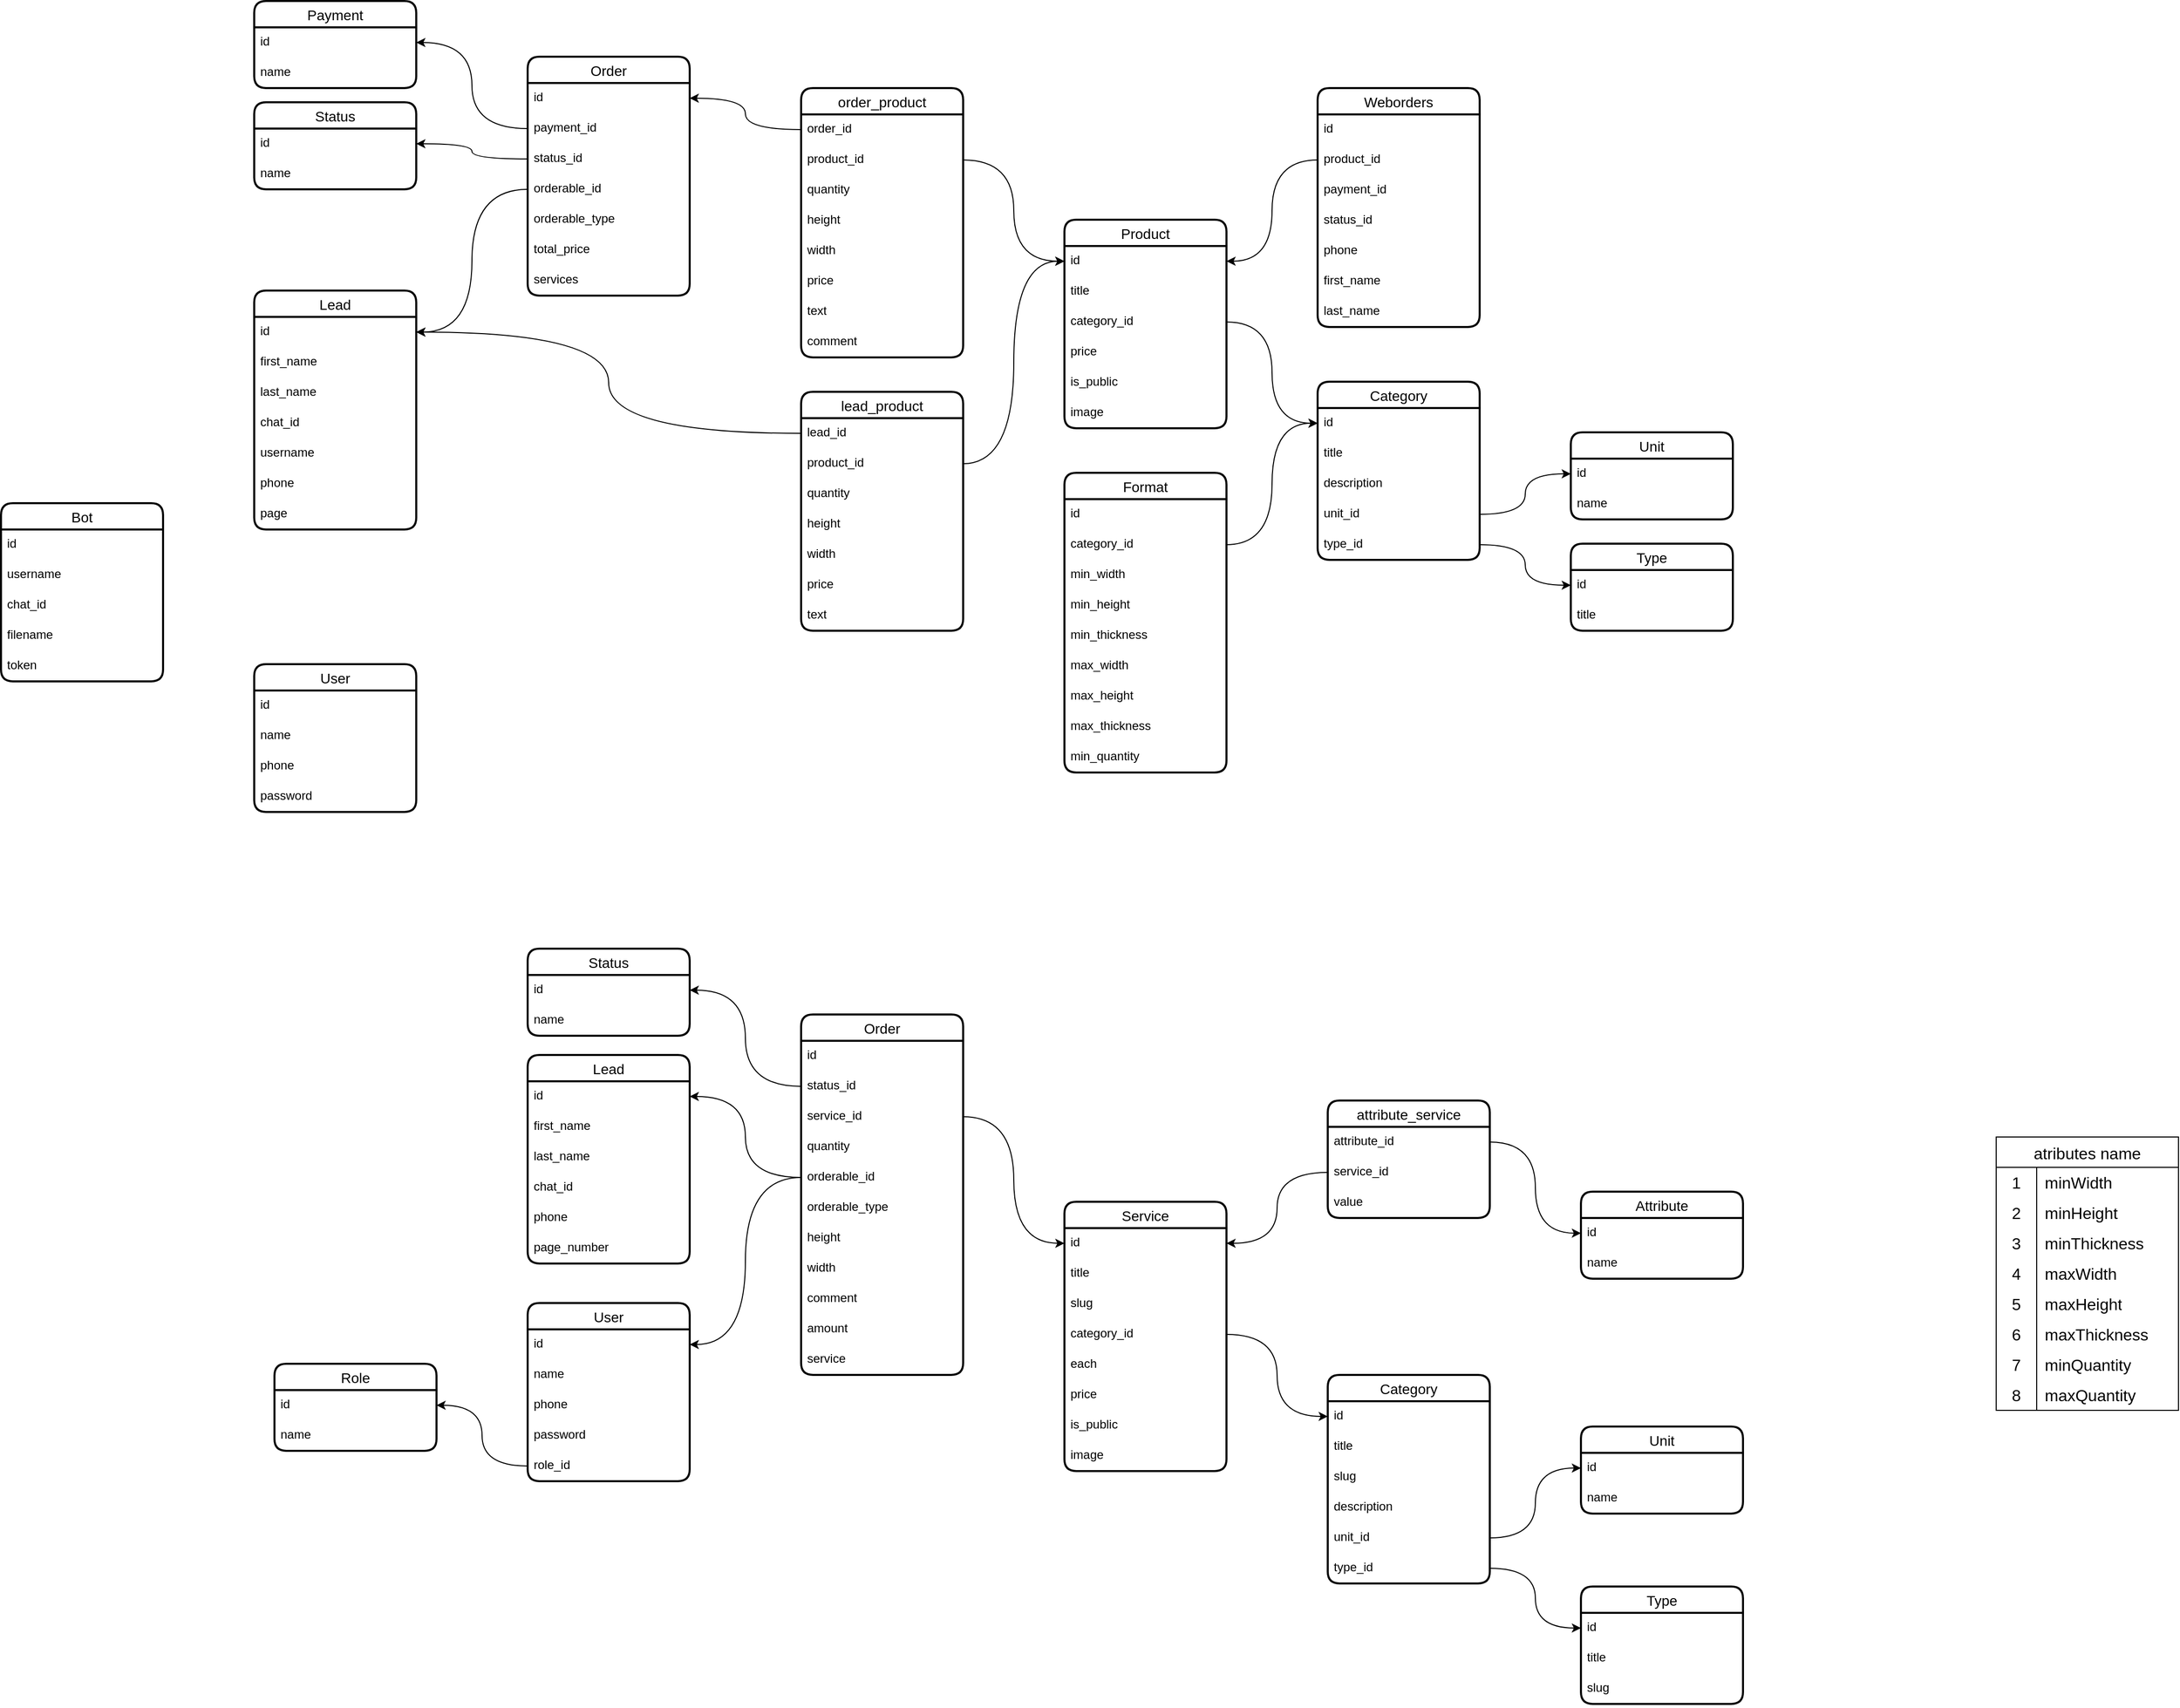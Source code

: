 <mxfile version="21.6.9" type="github">
  <diagram name="Страница — 1" id="qROckgiQK7EX2VFDrzop">
    <mxGraphModel dx="2261" dy="750" grid="1" gridSize="10" guides="1" tooltips="1" connect="1" arrows="1" fold="1" page="1" pageScale="1" pageWidth="827" pageHeight="1169" math="0" shadow="0">
      <root>
        <mxCell id="0" />
        <mxCell id="1" parent="0" />
        <mxCell id="SY21hBNfIm9IbBHmOsaL-1" value="User" style="swimlane;fontStyle=0;childLayout=stackLayout;horizontal=1;startSize=26;horizontalStack=0;resizeParent=1;resizeParentMax=0;resizeLast=0;collapsible=1;marginBottom=0;align=center;fontSize=14;strokeWidth=2;rounded=1;shadow=0;glass=0;swimlaneLine=1;" parent="1" vertex="1">
          <mxGeometry x="210" y="1169" width="160" height="146" as="geometry" />
        </mxCell>
        <mxCell id="SY21hBNfIm9IbBHmOsaL-2" value="id" style="text;strokeColor=none;fillColor=none;spacingLeft=4;spacingRight=4;overflow=hidden;rotatable=0;points=[[0,0.5],[1,0.5]];portConstraint=eastwest;fontSize=12;whiteSpace=wrap;html=1;" parent="SY21hBNfIm9IbBHmOsaL-1" vertex="1">
          <mxGeometry y="26" width="160" height="30" as="geometry" />
        </mxCell>
        <mxCell id="SY21hBNfIm9IbBHmOsaL-3" value="name" style="text;strokeColor=none;fillColor=none;spacingLeft=4;spacingRight=4;overflow=hidden;rotatable=0;points=[[0,0.5],[1,0.5]];portConstraint=eastwest;fontSize=12;whiteSpace=wrap;html=1;" parent="SY21hBNfIm9IbBHmOsaL-1" vertex="1">
          <mxGeometry y="56" width="160" height="30" as="geometry" />
        </mxCell>
        <mxCell id="SY21hBNfIm9IbBHmOsaL-4" value="phone" style="text;strokeColor=none;fillColor=none;spacingLeft=4;spacingRight=4;overflow=hidden;rotatable=0;points=[[0,0.5],[1,0.5]];portConstraint=eastwest;fontSize=12;whiteSpace=wrap;html=1;" parent="SY21hBNfIm9IbBHmOsaL-1" vertex="1">
          <mxGeometry y="86" width="160" height="30" as="geometry" />
        </mxCell>
        <mxCell id="SY21hBNfIm9IbBHmOsaL-5" value="password" style="text;strokeColor=none;fillColor=none;spacingLeft=4;spacingRight=4;overflow=hidden;rotatable=0;points=[[0,0.5],[1,0.5]];portConstraint=eastwest;fontSize=12;whiteSpace=wrap;html=1;" parent="SY21hBNfIm9IbBHmOsaL-1" vertex="1">
          <mxGeometry y="116" width="160" height="30" as="geometry" />
        </mxCell>
        <mxCell id="SY21hBNfIm9IbBHmOsaL-7" value="Product" style="swimlane;fontStyle=0;childLayout=stackLayout;horizontal=1;startSize=26;horizontalStack=0;resizeParent=1;resizeParentMax=0;resizeLast=0;collapsible=1;marginBottom=0;align=center;fontSize=14;strokeWidth=2;rounded=1;shadow=0;glass=0;swimlaneLine=1;" parent="1" vertex="1">
          <mxGeometry x="1010" y="730" width="160" height="206" as="geometry" />
        </mxCell>
        <mxCell id="SY21hBNfIm9IbBHmOsaL-8" value="id" style="text;strokeColor=none;fillColor=none;spacingLeft=4;spacingRight=4;overflow=hidden;rotatable=0;points=[[0,0.5],[1,0.5]];portConstraint=eastwest;fontSize=12;whiteSpace=wrap;html=1;" parent="SY21hBNfIm9IbBHmOsaL-7" vertex="1">
          <mxGeometry y="26" width="160" height="30" as="geometry" />
        </mxCell>
        <mxCell id="SY21hBNfIm9IbBHmOsaL-9" value="title" style="text;strokeColor=none;fillColor=none;spacingLeft=4;spacingRight=4;overflow=hidden;rotatable=0;points=[[0,0.5],[1,0.5]];portConstraint=eastwest;fontSize=12;whiteSpace=wrap;html=1;" parent="SY21hBNfIm9IbBHmOsaL-7" vertex="1">
          <mxGeometry y="56" width="160" height="30" as="geometry" />
        </mxCell>
        <mxCell id="SY21hBNfIm9IbBHmOsaL-23" value="category_id" style="text;strokeColor=none;fillColor=none;spacingLeft=4;spacingRight=4;overflow=hidden;rotatable=0;points=[[0,0.5],[1,0.5]];portConstraint=eastwest;fontSize=12;whiteSpace=wrap;html=1;" parent="SY21hBNfIm9IbBHmOsaL-7" vertex="1">
          <mxGeometry y="86" width="160" height="30" as="geometry" />
        </mxCell>
        <mxCell id="SY21hBNfIm9IbBHmOsaL-30" value="price" style="text;strokeColor=none;fillColor=none;spacingLeft=4;spacingRight=4;overflow=hidden;rotatable=0;points=[[0,0.5],[1,0.5]];portConstraint=eastwest;fontSize=12;whiteSpace=wrap;html=1;" parent="SY21hBNfIm9IbBHmOsaL-7" vertex="1">
          <mxGeometry y="116" width="160" height="30" as="geometry" />
        </mxCell>
        <mxCell id="7o0h_ihbPbsGgDrwecdZ-12" value="is_public" style="text;strokeColor=none;fillColor=none;spacingLeft=4;spacingRight=4;overflow=hidden;rotatable=0;points=[[0,0.5],[1,0.5]];portConstraint=eastwest;fontSize=12;whiteSpace=wrap;html=1;" parent="SY21hBNfIm9IbBHmOsaL-7" vertex="1">
          <mxGeometry y="146" width="160" height="30" as="geometry" />
        </mxCell>
        <mxCell id="LMjrIscxDw4CjKq5N1VE-20" value="image" style="text;strokeColor=none;fillColor=none;spacingLeft=4;spacingRight=4;overflow=hidden;rotatable=0;points=[[0,0.5],[1,0.5]];portConstraint=eastwest;fontSize=12;whiteSpace=wrap;html=1;" parent="SY21hBNfIm9IbBHmOsaL-7" vertex="1">
          <mxGeometry y="176" width="160" height="30" as="geometry" />
        </mxCell>
        <mxCell id="SY21hBNfIm9IbBHmOsaL-12" value="Category" style="swimlane;fontStyle=0;childLayout=stackLayout;horizontal=1;startSize=26;horizontalStack=0;resizeParent=1;resizeParentMax=0;resizeLast=0;collapsible=1;marginBottom=0;align=center;fontSize=14;strokeWidth=2;rounded=1;shadow=0;glass=0;swimlaneLine=1;" parent="1" vertex="1">
          <mxGeometry x="1260" y="890" width="160" height="176" as="geometry" />
        </mxCell>
        <mxCell id="SY21hBNfIm9IbBHmOsaL-13" value="id" style="text;strokeColor=none;fillColor=none;spacingLeft=4;spacingRight=4;overflow=hidden;rotatable=0;points=[[0,0.5],[1,0.5]];portConstraint=eastwest;fontSize=12;whiteSpace=wrap;html=1;" parent="SY21hBNfIm9IbBHmOsaL-12" vertex="1">
          <mxGeometry y="26" width="160" height="30" as="geometry" />
        </mxCell>
        <mxCell id="SY21hBNfIm9IbBHmOsaL-14" value="title" style="text;strokeColor=none;fillColor=none;spacingLeft=4;spacingRight=4;overflow=hidden;rotatable=0;points=[[0,0.5],[1,0.5]];portConstraint=eastwest;fontSize=12;whiteSpace=wrap;html=1;" parent="SY21hBNfIm9IbBHmOsaL-12" vertex="1">
          <mxGeometry y="56" width="160" height="30" as="geometry" />
        </mxCell>
        <mxCell id="SY21hBNfIm9IbBHmOsaL-19" value="description" style="text;strokeColor=none;fillColor=none;spacingLeft=4;spacingRight=4;overflow=hidden;rotatable=0;points=[[0,0.5],[1,0.5]];portConstraint=eastwest;fontSize=12;whiteSpace=wrap;html=1;" parent="SY21hBNfIm9IbBHmOsaL-12" vertex="1">
          <mxGeometry y="86" width="160" height="30" as="geometry" />
        </mxCell>
        <mxCell id="X0GgLs3BWVqWXSFDgRPY-4" value="unit_id" style="text;strokeColor=none;fillColor=none;spacingLeft=4;spacingRight=4;overflow=hidden;rotatable=0;points=[[0,0.5],[1,0.5]];portConstraint=eastwest;fontSize=12;whiteSpace=wrap;html=1;" parent="SY21hBNfIm9IbBHmOsaL-12" vertex="1">
          <mxGeometry y="116" width="160" height="30" as="geometry" />
        </mxCell>
        <mxCell id="SY21hBNfIm9IbBHmOsaL-20" value="type_id" style="text;strokeColor=none;fillColor=none;spacingLeft=4;spacingRight=4;overflow=hidden;rotatable=0;points=[[0,0.5],[1,0.5]];portConstraint=eastwest;fontSize=12;whiteSpace=wrap;html=1;" parent="SY21hBNfIm9IbBHmOsaL-12" vertex="1">
          <mxGeometry y="146" width="160" height="30" as="geometry" />
        </mxCell>
        <mxCell id="SY21hBNfIm9IbBHmOsaL-15" value="Type" style="swimlane;fontStyle=0;childLayout=stackLayout;horizontal=1;startSize=26;horizontalStack=0;resizeParent=1;resizeParentMax=0;resizeLast=0;collapsible=1;marginBottom=0;align=center;fontSize=14;strokeWidth=2;rounded=1;shadow=0;glass=0;swimlaneLine=1;" parent="1" vertex="1">
          <mxGeometry x="1510" y="1050" width="160" height="86" as="geometry" />
        </mxCell>
        <mxCell id="SY21hBNfIm9IbBHmOsaL-16" value="id" style="text;strokeColor=none;fillColor=none;spacingLeft=4;spacingRight=4;overflow=hidden;rotatable=0;points=[[0,0.5],[1,0.5]];portConstraint=eastwest;fontSize=12;whiteSpace=wrap;html=1;" parent="SY21hBNfIm9IbBHmOsaL-15" vertex="1">
          <mxGeometry y="26" width="160" height="30" as="geometry" />
        </mxCell>
        <mxCell id="SY21hBNfIm9IbBHmOsaL-17" value="title" style="text;strokeColor=none;fillColor=none;spacingLeft=4;spacingRight=4;overflow=hidden;rotatable=0;points=[[0,0.5],[1,0.5]];portConstraint=eastwest;fontSize=12;whiteSpace=wrap;html=1;" parent="SY21hBNfIm9IbBHmOsaL-15" vertex="1">
          <mxGeometry y="56" width="160" height="30" as="geometry" />
        </mxCell>
        <mxCell id="qcaacb9xeK4z4RJ31xob-22" value="Order" style="swimlane;fontStyle=0;childLayout=stackLayout;horizontal=1;startSize=26;horizontalStack=0;resizeParent=1;resizeParentMax=0;resizeLast=0;collapsible=1;marginBottom=0;align=center;fontSize=14;strokeWidth=2;rounded=1;shadow=0;glass=0;swimlaneLine=1;" parent="1" vertex="1">
          <mxGeometry x="480" y="569" width="160" height="236" as="geometry" />
        </mxCell>
        <mxCell id="qcaacb9xeK4z4RJ31xob-23" value="id" style="text;strokeColor=none;fillColor=none;spacingLeft=4;spacingRight=4;overflow=hidden;rotatable=0;points=[[0,0.5],[1,0.5]];portConstraint=eastwest;fontSize=12;whiteSpace=wrap;html=1;" parent="qcaacb9xeK4z4RJ31xob-22" vertex="1">
          <mxGeometry y="26" width="160" height="30" as="geometry" />
        </mxCell>
        <mxCell id="LMjrIscxDw4CjKq5N1VE-9" value="payment_id" style="text;strokeColor=none;fillColor=none;spacingLeft=4;spacingRight=4;overflow=hidden;rotatable=0;points=[[0,0.5],[1,0.5]];portConstraint=eastwest;fontSize=12;whiteSpace=wrap;html=1;" parent="qcaacb9xeK4z4RJ31xob-22" vertex="1">
          <mxGeometry y="56" width="160" height="30" as="geometry" />
        </mxCell>
        <mxCell id="qcaacb9xeK4z4RJ31xob-41" value="status_id" style="text;strokeColor=none;fillColor=none;spacingLeft=4;spacingRight=4;overflow=hidden;rotatable=0;points=[[0,0.5],[1,0.5]];portConstraint=eastwest;fontSize=12;whiteSpace=wrap;html=1;" parent="qcaacb9xeK4z4RJ31xob-22" vertex="1">
          <mxGeometry y="86" width="160" height="30" as="geometry" />
        </mxCell>
        <mxCell id="qcaacb9xeK4z4RJ31xob-24" value="orderable_id" style="text;strokeColor=none;fillColor=none;spacingLeft=4;spacingRight=4;overflow=hidden;rotatable=0;points=[[0,0.5],[1,0.5]];portConstraint=eastwest;fontSize=12;whiteSpace=wrap;html=1;" parent="qcaacb9xeK4z4RJ31xob-22" vertex="1">
          <mxGeometry y="116" width="160" height="30" as="geometry" />
        </mxCell>
        <mxCell id="LMjrIscxDw4CjKq5N1VE-41" value="orderable_type" style="text;strokeColor=none;fillColor=none;spacingLeft=4;spacingRight=4;overflow=hidden;rotatable=0;points=[[0,0.5],[1,0.5]];portConstraint=eastwest;fontSize=12;whiteSpace=wrap;html=1;" parent="qcaacb9xeK4z4RJ31xob-22" vertex="1">
          <mxGeometry y="146" width="160" height="30" as="geometry" />
        </mxCell>
        <mxCell id="7o0h_ihbPbsGgDrwecdZ-11" value="total_price" style="text;strokeColor=none;fillColor=none;spacingLeft=4;spacingRight=4;overflow=hidden;rotatable=0;points=[[0,0.5],[1,0.5]];portConstraint=eastwest;fontSize=12;whiteSpace=wrap;html=1;" parent="qcaacb9xeK4z4RJ31xob-22" vertex="1">
          <mxGeometry y="176" width="160" height="30" as="geometry" />
        </mxCell>
        <mxCell id="qcaacb9xeK4z4RJ31xob-42" value="services" style="text;strokeColor=none;fillColor=none;spacingLeft=4;spacingRight=4;overflow=hidden;rotatable=0;points=[[0,0.5],[1,0.5]];portConstraint=eastwest;fontSize=12;whiteSpace=wrap;html=1;" parent="qcaacb9xeK4z4RJ31xob-22" vertex="1">
          <mxGeometry y="206" width="160" height="30" as="geometry" />
        </mxCell>
        <mxCell id="qcaacb9xeK4z4RJ31xob-28" value="Lead" style="swimlane;fontStyle=0;childLayout=stackLayout;horizontal=1;startSize=26;horizontalStack=0;resizeParent=1;resizeParentMax=0;resizeLast=0;collapsible=1;marginBottom=0;align=center;fontSize=14;strokeWidth=2;rounded=1;shadow=0;glass=0;swimlaneLine=1;" parent="1" vertex="1">
          <mxGeometry x="210" y="800" width="160" height="236" as="geometry" />
        </mxCell>
        <mxCell id="qcaacb9xeK4z4RJ31xob-29" value="id" style="text;strokeColor=none;fillColor=none;spacingLeft=4;spacingRight=4;overflow=hidden;rotatable=0;points=[[0,0.5],[1,0.5]];portConstraint=eastwest;fontSize=12;whiteSpace=wrap;html=1;" parent="qcaacb9xeK4z4RJ31xob-28" vertex="1">
          <mxGeometry y="26" width="160" height="30" as="geometry" />
        </mxCell>
        <mxCell id="qcaacb9xeK4z4RJ31xob-30" value="first_name" style="text;strokeColor=none;fillColor=none;spacingLeft=4;spacingRight=4;overflow=hidden;rotatable=0;points=[[0,0.5],[1,0.5]];portConstraint=eastwest;fontSize=12;whiteSpace=wrap;html=1;" parent="qcaacb9xeK4z4RJ31xob-28" vertex="1">
          <mxGeometry y="56" width="160" height="30" as="geometry" />
        </mxCell>
        <mxCell id="qcaacb9xeK4z4RJ31xob-31" value="last_name" style="text;strokeColor=none;fillColor=none;spacingLeft=4;spacingRight=4;overflow=hidden;rotatable=0;points=[[0,0.5],[1,0.5]];portConstraint=eastwest;fontSize=12;whiteSpace=wrap;html=1;" parent="qcaacb9xeK4z4RJ31xob-28" vertex="1">
          <mxGeometry y="86" width="160" height="30" as="geometry" />
        </mxCell>
        <mxCell id="qcaacb9xeK4z4RJ31xob-32" value="chat_id" style="text;strokeColor=none;fillColor=none;spacingLeft=4;spacingRight=4;overflow=hidden;rotatable=0;points=[[0,0.5],[1,0.5]];portConstraint=eastwest;fontSize=12;whiteSpace=wrap;html=1;" parent="qcaacb9xeK4z4RJ31xob-28" vertex="1">
          <mxGeometry y="116" width="160" height="30" as="geometry" />
        </mxCell>
        <mxCell id="LMjrIscxDw4CjKq5N1VE-16" value="username" style="text;strokeColor=none;fillColor=none;spacingLeft=4;spacingRight=4;overflow=hidden;rotatable=0;points=[[0,0.5],[1,0.5]];portConstraint=eastwest;fontSize=12;whiteSpace=wrap;html=1;" parent="qcaacb9xeK4z4RJ31xob-28" vertex="1">
          <mxGeometry y="146" width="160" height="30" as="geometry" />
        </mxCell>
        <mxCell id="LMjrIscxDw4CjKq5N1VE-17" value="phone" style="text;strokeColor=none;fillColor=none;spacingLeft=4;spacingRight=4;overflow=hidden;rotatable=0;points=[[0,0.5],[1,0.5]];portConstraint=eastwest;fontSize=12;whiteSpace=wrap;html=1;" parent="qcaacb9xeK4z4RJ31xob-28" vertex="1">
          <mxGeometry y="176" width="160" height="30" as="geometry" />
        </mxCell>
        <mxCell id="voEbIVFLHZdFF6JnjKs6-2" value="page" style="text;strokeColor=none;fillColor=none;spacingLeft=4;spacingRight=4;overflow=hidden;rotatable=0;points=[[0,0.5],[1,0.5]];portConstraint=eastwest;fontSize=12;whiteSpace=wrap;html=1;" parent="qcaacb9xeK4z4RJ31xob-28" vertex="1">
          <mxGeometry y="206" width="160" height="30" as="geometry" />
        </mxCell>
        <mxCell id="qcaacb9xeK4z4RJ31xob-33" value="order_product" style="swimlane;fontStyle=0;childLayout=stackLayout;horizontal=1;startSize=26;horizontalStack=0;resizeParent=1;resizeParentMax=0;resizeLast=0;collapsible=1;marginBottom=0;align=center;fontSize=14;strokeWidth=2;rounded=1;shadow=0;glass=0;swimlaneLine=1;" parent="1" vertex="1">
          <mxGeometry x="750" y="600" width="160" height="266" as="geometry" />
        </mxCell>
        <mxCell id="qcaacb9xeK4z4RJ31xob-35" value="order_id" style="text;strokeColor=none;fillColor=none;spacingLeft=4;spacingRight=4;overflow=hidden;rotatable=0;points=[[0,0.5],[1,0.5]];portConstraint=eastwest;fontSize=12;whiteSpace=wrap;html=1;" parent="qcaacb9xeK4z4RJ31xob-33" vertex="1">
          <mxGeometry y="26" width="160" height="30" as="geometry" />
        </mxCell>
        <mxCell id="qcaacb9xeK4z4RJ31xob-36" value="product_id" style="text;strokeColor=none;fillColor=none;spacingLeft=4;spacingRight=4;overflow=hidden;rotatable=0;points=[[0,0.5],[1,0.5]];portConstraint=eastwest;fontSize=12;whiteSpace=wrap;html=1;" parent="qcaacb9xeK4z4RJ31xob-33" vertex="1">
          <mxGeometry y="56" width="160" height="30" as="geometry" />
        </mxCell>
        <mxCell id="qcaacb9xeK4z4RJ31xob-40" value="quantity" style="text;strokeColor=none;fillColor=none;spacingLeft=4;spacingRight=4;overflow=hidden;rotatable=0;points=[[0,0.5],[1,0.5]];portConstraint=eastwest;fontSize=12;whiteSpace=wrap;html=1;" parent="qcaacb9xeK4z4RJ31xob-33" vertex="1">
          <mxGeometry y="86" width="160" height="30" as="geometry" />
        </mxCell>
        <mxCell id="qcaacb9xeK4z4RJ31xob-8" value="height" style="text;strokeColor=none;fillColor=none;spacingLeft=4;spacingRight=4;overflow=hidden;rotatable=0;points=[[0,0.5],[1,0.5]];portConstraint=eastwest;fontSize=12;whiteSpace=wrap;html=1;" parent="qcaacb9xeK4z4RJ31xob-33" vertex="1">
          <mxGeometry y="116" width="160" height="30" as="geometry" />
        </mxCell>
        <mxCell id="qcaacb9xeK4z4RJ31xob-7" value="width" style="text;strokeColor=none;fillColor=none;spacingLeft=4;spacingRight=4;overflow=hidden;rotatable=0;points=[[0,0.5],[1,0.5]];portConstraint=eastwest;fontSize=12;whiteSpace=wrap;html=1;" parent="qcaacb9xeK4z4RJ31xob-33" vertex="1">
          <mxGeometry y="146" width="160" height="30" as="geometry" />
        </mxCell>
        <mxCell id="qcaacb9xeK4z4RJ31xob-50" value="price" style="text;strokeColor=none;fillColor=none;spacingLeft=4;spacingRight=4;overflow=hidden;rotatable=0;points=[[0,0.5],[1,0.5]];portConstraint=eastwest;fontSize=12;whiteSpace=wrap;html=1;" parent="qcaacb9xeK4z4RJ31xob-33" vertex="1">
          <mxGeometry y="176" width="160" height="30" as="geometry" />
        </mxCell>
        <mxCell id="qcaacb9xeK4z4RJ31xob-51" value="text" style="text;strokeColor=none;fillColor=none;spacingLeft=4;spacingRight=4;overflow=hidden;rotatable=0;points=[[0,0.5],[1,0.5]];portConstraint=eastwest;fontSize=12;whiteSpace=wrap;html=1;" parent="qcaacb9xeK4z4RJ31xob-33" vertex="1">
          <mxGeometry y="206" width="160" height="30" as="geometry" />
        </mxCell>
        <mxCell id="xl0kYnRSS6Lmj8lDdMPx-1" value="comment" style="text;strokeColor=none;fillColor=none;spacingLeft=4;spacingRight=4;overflow=hidden;rotatable=0;points=[[0,0.5],[1,0.5]];portConstraint=eastwest;fontSize=12;whiteSpace=wrap;html=1;" parent="qcaacb9xeK4z4RJ31xob-33" vertex="1">
          <mxGeometry y="236" width="160" height="30" as="geometry" />
        </mxCell>
        <mxCell id="qcaacb9xeK4z4RJ31xob-38" style="edgeStyle=orthogonalEdgeStyle;rounded=0;orthogonalLoop=1;jettySize=auto;html=1;entryX=0;entryY=0.5;entryDx=0;entryDy=0;curved=1;" parent="1" source="qcaacb9xeK4z4RJ31xob-36" target="SY21hBNfIm9IbBHmOsaL-8" edge="1">
          <mxGeometry relative="1" as="geometry" />
        </mxCell>
        <mxCell id="qcaacb9xeK4z4RJ31xob-39" style="edgeStyle=orthogonalEdgeStyle;rounded=0;orthogonalLoop=1;jettySize=auto;html=1;entryX=1;entryY=0.5;entryDx=0;entryDy=0;curved=1;" parent="1" source="qcaacb9xeK4z4RJ31xob-35" target="qcaacb9xeK4z4RJ31xob-23" edge="1">
          <mxGeometry relative="1" as="geometry" />
        </mxCell>
        <mxCell id="qcaacb9xeK4z4RJ31xob-55" value="Bot" style="swimlane;fontStyle=0;childLayout=stackLayout;horizontal=1;startSize=26;horizontalStack=0;resizeParent=1;resizeParentMax=0;resizeLast=0;collapsible=1;marginBottom=0;align=center;fontSize=14;strokeWidth=2;rounded=1;shadow=0;glass=0;swimlaneLine=1;" parent="1" vertex="1">
          <mxGeometry x="-40" y="1010" width="160" height="176" as="geometry" />
        </mxCell>
        <mxCell id="qcaacb9xeK4z4RJ31xob-56" value="id" style="text;strokeColor=none;fillColor=none;spacingLeft=4;spacingRight=4;overflow=hidden;rotatable=0;points=[[0,0.5],[1,0.5]];portConstraint=eastwest;fontSize=12;whiteSpace=wrap;html=1;" parent="qcaacb9xeK4z4RJ31xob-55" vertex="1">
          <mxGeometry y="26" width="160" height="30" as="geometry" />
        </mxCell>
        <mxCell id="qcaacb9xeK4z4RJ31xob-57" value="username" style="text;strokeColor=none;fillColor=none;spacingLeft=4;spacingRight=4;overflow=hidden;rotatable=0;points=[[0,0.5],[1,0.5]];portConstraint=eastwest;fontSize=12;whiteSpace=wrap;html=1;" parent="qcaacb9xeK4z4RJ31xob-55" vertex="1">
          <mxGeometry y="56" width="160" height="30" as="geometry" />
        </mxCell>
        <mxCell id="qcaacb9xeK4z4RJ31xob-58" value="chat_id" style="text;strokeColor=none;fillColor=none;spacingLeft=4;spacingRight=4;overflow=hidden;rotatable=0;points=[[0,0.5],[1,0.5]];portConstraint=eastwest;fontSize=12;whiteSpace=wrap;html=1;" parent="qcaacb9xeK4z4RJ31xob-55" vertex="1">
          <mxGeometry y="86" width="160" height="30" as="geometry" />
        </mxCell>
        <mxCell id="LMjrIscxDw4CjKq5N1VE-19" value="filename" style="text;strokeColor=none;fillColor=none;spacingLeft=4;spacingRight=4;overflow=hidden;rotatable=0;points=[[0,0.5],[1,0.5]];portConstraint=eastwest;fontSize=12;whiteSpace=wrap;html=1;" parent="qcaacb9xeK4z4RJ31xob-55" vertex="1">
          <mxGeometry y="116" width="160" height="30" as="geometry" />
        </mxCell>
        <mxCell id="LMjrIscxDw4CjKq5N1VE-24" value="token" style="text;strokeColor=none;fillColor=none;spacingLeft=4;spacingRight=4;overflow=hidden;rotatable=0;points=[[0,0.5],[1,0.5]];portConstraint=eastwest;fontSize=12;whiteSpace=wrap;html=1;" parent="qcaacb9xeK4z4RJ31xob-55" vertex="1">
          <mxGeometry y="146" width="160" height="30" as="geometry" />
        </mxCell>
        <mxCell id="X0GgLs3BWVqWXSFDgRPY-1" value="Unit" style="swimlane;fontStyle=0;childLayout=stackLayout;horizontal=1;startSize=26;horizontalStack=0;resizeParent=1;resizeParentMax=0;resizeLast=0;collapsible=1;marginBottom=0;align=center;fontSize=14;strokeWidth=2;rounded=1;shadow=0;glass=0;swimlaneLine=1;" parent="1" vertex="1">
          <mxGeometry x="1510" y="940" width="160" height="86" as="geometry" />
        </mxCell>
        <mxCell id="X0GgLs3BWVqWXSFDgRPY-2" value="id" style="text;strokeColor=none;fillColor=none;spacingLeft=4;spacingRight=4;overflow=hidden;rotatable=0;points=[[0,0.5],[1,0.5]];portConstraint=eastwest;fontSize=12;whiteSpace=wrap;html=1;" parent="X0GgLs3BWVqWXSFDgRPY-1" vertex="1">
          <mxGeometry y="26" width="160" height="30" as="geometry" />
        </mxCell>
        <mxCell id="X0GgLs3BWVqWXSFDgRPY-3" value="name" style="text;strokeColor=none;fillColor=none;spacingLeft=4;spacingRight=4;overflow=hidden;rotatable=0;points=[[0,0.5],[1,0.5]];portConstraint=eastwest;fontSize=12;whiteSpace=wrap;html=1;" parent="X0GgLs3BWVqWXSFDgRPY-1" vertex="1">
          <mxGeometry y="56" width="160" height="30" as="geometry" />
        </mxCell>
        <mxCell id="X0GgLs3BWVqWXSFDgRPY-6" value="Format" style="swimlane;fontStyle=0;childLayout=stackLayout;horizontal=1;startSize=26;horizontalStack=0;resizeParent=1;resizeParentMax=0;resizeLast=0;collapsible=1;marginBottom=0;align=center;fontSize=14;strokeWidth=2;rounded=1;shadow=0;glass=0;swimlaneLine=1;" parent="1" vertex="1">
          <mxGeometry x="1010" y="980" width="160" height="296" as="geometry" />
        </mxCell>
        <mxCell id="X0GgLs3BWVqWXSFDgRPY-7" value="id" style="text;strokeColor=none;fillColor=none;spacingLeft=4;spacingRight=4;overflow=hidden;rotatable=0;points=[[0,0.5],[1,0.5]];portConstraint=eastwest;fontSize=12;whiteSpace=wrap;html=1;" parent="X0GgLs3BWVqWXSFDgRPY-6" vertex="1">
          <mxGeometry y="26" width="160" height="30" as="geometry" />
        </mxCell>
        <mxCell id="X0GgLs3BWVqWXSFDgRPY-8" value="category_id" style="text;strokeColor=none;fillColor=none;spacingLeft=4;spacingRight=4;overflow=hidden;rotatable=0;points=[[0,0.5],[1,0.5]];portConstraint=eastwest;fontSize=12;whiteSpace=wrap;html=1;" parent="X0GgLs3BWVqWXSFDgRPY-6" vertex="1">
          <mxGeometry y="56" width="160" height="30" as="geometry" />
        </mxCell>
        <mxCell id="X0GgLs3BWVqWXSFDgRPY-11" value="min_width" style="text;strokeColor=none;fillColor=none;spacingLeft=4;spacingRight=4;overflow=hidden;rotatable=0;points=[[0,0.5],[1,0.5]];portConstraint=eastwest;fontSize=12;whiteSpace=wrap;html=1;" parent="X0GgLs3BWVqWXSFDgRPY-6" vertex="1">
          <mxGeometry y="86" width="160" height="30" as="geometry" />
        </mxCell>
        <mxCell id="X0GgLs3BWVqWXSFDgRPY-9" value="min_height" style="text;strokeColor=none;fillColor=none;spacingLeft=4;spacingRight=4;overflow=hidden;rotatable=0;points=[[0,0.5],[1,0.5]];portConstraint=eastwest;fontSize=12;whiteSpace=wrap;html=1;" parent="X0GgLs3BWVqWXSFDgRPY-6" vertex="1">
          <mxGeometry y="116" width="160" height="30" as="geometry" />
        </mxCell>
        <mxCell id="X0GgLs3BWVqWXSFDgRPY-13" value="min_thickness" style="text;strokeColor=none;fillColor=none;spacingLeft=4;spacingRight=4;overflow=hidden;rotatable=0;points=[[0,0.5],[1,0.5]];portConstraint=eastwest;fontSize=12;whiteSpace=wrap;html=1;" parent="X0GgLs3BWVqWXSFDgRPY-6" vertex="1">
          <mxGeometry y="146" width="160" height="30" as="geometry" />
        </mxCell>
        <mxCell id="X0GgLs3BWVqWXSFDgRPY-12" value="max_width" style="text;strokeColor=none;fillColor=none;spacingLeft=4;spacingRight=4;overflow=hidden;rotatable=0;points=[[0,0.5],[1,0.5]];portConstraint=eastwest;fontSize=12;whiteSpace=wrap;html=1;" parent="X0GgLs3BWVqWXSFDgRPY-6" vertex="1">
          <mxGeometry y="176" width="160" height="30" as="geometry" />
        </mxCell>
        <mxCell id="X0GgLs3BWVqWXSFDgRPY-10" value="max_height" style="text;strokeColor=none;fillColor=none;spacingLeft=4;spacingRight=4;overflow=hidden;rotatable=0;points=[[0,0.5],[1,0.5]];portConstraint=eastwest;fontSize=12;whiteSpace=wrap;html=1;" parent="X0GgLs3BWVqWXSFDgRPY-6" vertex="1">
          <mxGeometry y="206" width="160" height="30" as="geometry" />
        </mxCell>
        <mxCell id="X0GgLs3BWVqWXSFDgRPY-14" value="max_thickness" style="text;strokeColor=none;fillColor=none;spacingLeft=4;spacingRight=4;overflow=hidden;rotatable=0;points=[[0,0.5],[1,0.5]];portConstraint=eastwest;fontSize=12;whiteSpace=wrap;html=1;" parent="X0GgLs3BWVqWXSFDgRPY-6" vertex="1">
          <mxGeometry y="236" width="160" height="30" as="geometry" />
        </mxCell>
        <mxCell id="X0GgLs3BWVqWXSFDgRPY-16" value="min_quantity" style="text;strokeColor=none;fillColor=none;spacingLeft=4;spacingRight=4;overflow=hidden;rotatable=0;points=[[0,0.5],[1,0.5]];portConstraint=eastwest;fontSize=12;whiteSpace=wrap;html=1;" parent="X0GgLs3BWVqWXSFDgRPY-6" vertex="1">
          <mxGeometry y="266" width="160" height="30" as="geometry" />
        </mxCell>
        <mxCell id="LMjrIscxDw4CjKq5N1VE-1" value="Payment" style="swimlane;fontStyle=0;childLayout=stackLayout;horizontal=1;startSize=26;horizontalStack=0;resizeParent=1;resizeParentMax=0;resizeLast=0;collapsible=1;marginBottom=0;align=center;fontSize=14;strokeWidth=2;rounded=1;shadow=0;glass=0;swimlaneLine=1;" parent="1" vertex="1">
          <mxGeometry x="210" y="514" width="160" height="86" as="geometry" />
        </mxCell>
        <mxCell id="LMjrIscxDw4CjKq5N1VE-2" value="id" style="text;strokeColor=none;fillColor=none;spacingLeft=4;spacingRight=4;overflow=hidden;rotatable=0;points=[[0,0.5],[1,0.5]];portConstraint=eastwest;fontSize=12;whiteSpace=wrap;html=1;" parent="LMjrIscxDw4CjKq5N1VE-1" vertex="1">
          <mxGeometry y="26" width="160" height="30" as="geometry" />
        </mxCell>
        <mxCell id="LMjrIscxDw4CjKq5N1VE-3" value="name" style="text;strokeColor=none;fillColor=none;spacingLeft=4;spacingRight=4;overflow=hidden;rotatable=0;points=[[0,0.5],[1,0.5]];portConstraint=eastwest;fontSize=12;whiteSpace=wrap;html=1;" parent="LMjrIscxDw4CjKq5N1VE-1" vertex="1">
          <mxGeometry y="56" width="160" height="30" as="geometry" />
        </mxCell>
        <mxCell id="LMjrIscxDw4CjKq5N1VE-10" style="edgeStyle=orthogonalEdgeStyle;rounded=0;orthogonalLoop=1;jettySize=auto;html=1;entryX=1;entryY=0.5;entryDx=0;entryDy=0;curved=1;" parent="1" source="LMjrIscxDw4CjKq5N1VE-9" target="LMjrIscxDw4CjKq5N1VE-2" edge="1">
          <mxGeometry relative="1" as="geometry" />
        </mxCell>
        <mxCell id="LMjrIscxDw4CjKq5N1VE-11" style="edgeStyle=orthogonalEdgeStyle;rounded=0;orthogonalLoop=1;jettySize=auto;html=1;entryX=1;entryY=0.5;entryDx=0;entryDy=0;curved=1;" parent="1" source="qcaacb9xeK4z4RJ31xob-41" target="LMjrIscxDw4CjKq5N1VE-7" edge="1">
          <mxGeometry relative="1" as="geometry" />
        </mxCell>
        <mxCell id="LMjrIscxDw4CjKq5N1VE-22" style="edgeStyle=orthogonalEdgeStyle;rounded=0;orthogonalLoop=1;jettySize=auto;html=1;entryX=1;entryY=0.5;entryDx=0;entryDy=0;curved=1;" parent="1" source="qcaacb9xeK4z4RJ31xob-24" target="qcaacb9xeK4z4RJ31xob-29" edge="1">
          <mxGeometry relative="1" as="geometry" />
        </mxCell>
        <mxCell id="LMjrIscxDw4CjKq5N1VE-6" value="Status" style="swimlane;fontStyle=0;childLayout=stackLayout;horizontal=1;startSize=26;horizontalStack=0;resizeParent=1;resizeParentMax=0;resizeLast=0;collapsible=1;marginBottom=0;align=center;fontSize=14;strokeWidth=2;rounded=1;shadow=0;glass=0;swimlaneLine=1;" parent="1" vertex="1">
          <mxGeometry x="210" y="614" width="160" height="86" as="geometry" />
        </mxCell>
        <mxCell id="LMjrIscxDw4CjKq5N1VE-7" value="id" style="text;strokeColor=none;fillColor=none;spacingLeft=4;spacingRight=4;overflow=hidden;rotatable=0;points=[[0,0.5],[1,0.5]];portConstraint=eastwest;fontSize=12;whiteSpace=wrap;html=1;" parent="LMjrIscxDw4CjKq5N1VE-6" vertex="1">
          <mxGeometry y="26" width="160" height="30" as="geometry" />
        </mxCell>
        <mxCell id="LMjrIscxDw4CjKq5N1VE-8" value="name" style="text;strokeColor=none;fillColor=none;spacingLeft=4;spacingRight=4;overflow=hidden;rotatable=0;points=[[0,0.5],[1,0.5]];portConstraint=eastwest;fontSize=12;whiteSpace=wrap;html=1;" parent="LMjrIscxDw4CjKq5N1VE-6" vertex="1">
          <mxGeometry y="56" width="160" height="30" as="geometry" />
        </mxCell>
        <mxCell id="LMjrIscxDw4CjKq5N1VE-27" value="Weborders" style="swimlane;fontStyle=0;childLayout=stackLayout;horizontal=1;startSize=26;horizontalStack=0;resizeParent=1;resizeParentMax=0;resizeLast=0;collapsible=1;marginBottom=0;align=center;fontSize=14;strokeWidth=2;rounded=1;shadow=0;glass=0;swimlaneLine=1;" parent="1" vertex="1">
          <mxGeometry x="1260" y="600" width="160" height="236" as="geometry" />
        </mxCell>
        <mxCell id="LMjrIscxDw4CjKq5N1VE-28" value="id" style="text;strokeColor=none;fillColor=none;spacingLeft=4;spacingRight=4;overflow=hidden;rotatable=0;points=[[0,0.5],[1,0.5]];portConstraint=eastwest;fontSize=12;whiteSpace=wrap;html=1;" parent="LMjrIscxDw4CjKq5N1VE-27" vertex="1">
          <mxGeometry y="26" width="160" height="30" as="geometry" />
        </mxCell>
        <mxCell id="LMjrIscxDw4CjKq5N1VE-52" value="product_id" style="text;strokeColor=none;fillColor=none;spacingLeft=4;spacingRight=4;overflow=hidden;rotatable=0;points=[[0,0.5],[1,0.5]];portConstraint=eastwest;fontSize=12;whiteSpace=wrap;html=1;" parent="LMjrIscxDw4CjKq5N1VE-27" vertex="1">
          <mxGeometry y="56" width="160" height="30" as="geometry" />
        </mxCell>
        <mxCell id="LMjrIscxDw4CjKq5N1VE-29" value="payment_id" style="text;strokeColor=none;fillColor=none;spacingLeft=4;spacingRight=4;overflow=hidden;rotatable=0;points=[[0,0.5],[1,0.5]];portConstraint=eastwest;fontSize=12;whiteSpace=wrap;html=1;" parent="LMjrIscxDw4CjKq5N1VE-27" vertex="1">
          <mxGeometry y="86" width="160" height="30" as="geometry" />
        </mxCell>
        <mxCell id="LMjrIscxDw4CjKq5N1VE-30" value="status_id" style="text;strokeColor=none;fillColor=none;spacingLeft=4;spacingRight=4;overflow=hidden;rotatable=0;points=[[0,0.5],[1,0.5]];portConstraint=eastwest;fontSize=12;whiteSpace=wrap;html=1;" parent="LMjrIscxDw4CjKq5N1VE-27" vertex="1">
          <mxGeometry y="116" width="160" height="30" as="geometry" />
        </mxCell>
        <mxCell id="LMjrIscxDw4CjKq5N1VE-49" value="phone" style="text;strokeColor=none;fillColor=none;spacingLeft=4;spacingRight=4;overflow=hidden;rotatable=0;points=[[0,0.5],[1,0.5]];portConstraint=eastwest;fontSize=12;whiteSpace=wrap;html=1;" parent="LMjrIscxDw4CjKq5N1VE-27" vertex="1">
          <mxGeometry y="146" width="160" height="30" as="geometry" />
        </mxCell>
        <mxCell id="LMjrIscxDw4CjKq5N1VE-50" value="first_name" style="text;strokeColor=none;fillColor=none;spacingLeft=4;spacingRight=4;overflow=hidden;rotatable=0;points=[[0,0.5],[1,0.5]];portConstraint=eastwest;fontSize=12;whiteSpace=wrap;html=1;" parent="LMjrIscxDw4CjKq5N1VE-27" vertex="1">
          <mxGeometry y="176" width="160" height="30" as="geometry" />
        </mxCell>
        <mxCell id="LMjrIscxDw4CjKq5N1VE-51" value="last_name" style="text;strokeColor=none;fillColor=none;spacingLeft=4;spacingRight=4;overflow=hidden;rotatable=0;points=[[0,0.5],[1,0.5]];portConstraint=eastwest;fontSize=12;whiteSpace=wrap;html=1;" parent="LMjrIscxDw4CjKq5N1VE-27" vertex="1">
          <mxGeometry y="206" width="160" height="30" as="geometry" />
        </mxCell>
        <mxCell id="LMjrIscxDw4CjKq5N1VE-53" style="edgeStyle=orthogonalEdgeStyle;rounded=0;orthogonalLoop=1;jettySize=auto;html=1;entryX=1;entryY=0.5;entryDx=0;entryDy=0;curved=1;" parent="1" source="LMjrIscxDw4CjKq5N1VE-52" target="SY21hBNfIm9IbBHmOsaL-8" edge="1">
          <mxGeometry relative="1" as="geometry" />
        </mxCell>
        <mxCell id="LMjrIscxDw4CjKq5N1VE-54" style="edgeStyle=orthogonalEdgeStyle;rounded=0;orthogonalLoop=1;jettySize=auto;html=1;entryX=0;entryY=0.5;entryDx=0;entryDy=0;curved=1;" parent="1" source="SY21hBNfIm9IbBHmOsaL-23" target="SY21hBNfIm9IbBHmOsaL-13" edge="1">
          <mxGeometry relative="1" as="geometry" />
        </mxCell>
        <mxCell id="LMjrIscxDw4CjKq5N1VE-56" style="edgeStyle=orthogonalEdgeStyle;rounded=0;orthogonalLoop=1;jettySize=auto;html=1;entryX=0;entryY=0.5;entryDx=0;entryDy=0;curved=1;" parent="1" source="X0GgLs3BWVqWXSFDgRPY-8" target="SY21hBNfIm9IbBHmOsaL-13" edge="1">
          <mxGeometry relative="1" as="geometry" />
        </mxCell>
        <mxCell id="LMjrIscxDw4CjKq5N1VE-59" value="lead_product" style="swimlane;fontStyle=0;childLayout=stackLayout;horizontal=1;startSize=26;horizontalStack=0;resizeParent=1;resizeParentMax=0;resizeLast=0;collapsible=1;marginBottom=0;align=center;fontSize=14;strokeWidth=2;rounded=1;shadow=0;glass=0;swimlaneLine=1;" parent="1" vertex="1">
          <mxGeometry x="750" y="900" width="160" height="236" as="geometry" />
        </mxCell>
        <mxCell id="LMjrIscxDw4CjKq5N1VE-60" value="lead_id" style="text;strokeColor=none;fillColor=none;spacingLeft=4;spacingRight=4;overflow=hidden;rotatable=0;points=[[0,0.5],[1,0.5]];portConstraint=eastwest;fontSize=12;whiteSpace=wrap;html=1;" parent="LMjrIscxDw4CjKq5N1VE-59" vertex="1">
          <mxGeometry y="26" width="160" height="30" as="geometry" />
        </mxCell>
        <mxCell id="LMjrIscxDw4CjKq5N1VE-61" value="product_id" style="text;strokeColor=none;fillColor=none;spacingLeft=4;spacingRight=4;overflow=hidden;rotatable=0;points=[[0,0.5],[1,0.5]];portConstraint=eastwest;fontSize=12;whiteSpace=wrap;html=1;" parent="LMjrIscxDw4CjKq5N1VE-59" vertex="1">
          <mxGeometry y="56" width="160" height="30" as="geometry" />
        </mxCell>
        <mxCell id="LMjrIscxDw4CjKq5N1VE-62" value="quantity" style="text;strokeColor=none;fillColor=none;spacingLeft=4;spacingRight=4;overflow=hidden;rotatable=0;points=[[0,0.5],[1,0.5]];portConstraint=eastwest;fontSize=12;whiteSpace=wrap;html=1;" parent="LMjrIscxDw4CjKq5N1VE-59" vertex="1">
          <mxGeometry y="86" width="160" height="30" as="geometry" />
        </mxCell>
        <mxCell id="LMjrIscxDw4CjKq5N1VE-63" value="height" style="text;strokeColor=none;fillColor=none;spacingLeft=4;spacingRight=4;overflow=hidden;rotatable=0;points=[[0,0.5],[1,0.5]];portConstraint=eastwest;fontSize=12;whiteSpace=wrap;html=1;" parent="LMjrIscxDw4CjKq5N1VE-59" vertex="1">
          <mxGeometry y="116" width="160" height="30" as="geometry" />
        </mxCell>
        <mxCell id="LMjrIscxDw4CjKq5N1VE-64" value="width" style="text;strokeColor=none;fillColor=none;spacingLeft=4;spacingRight=4;overflow=hidden;rotatable=0;points=[[0,0.5],[1,0.5]];portConstraint=eastwest;fontSize=12;whiteSpace=wrap;html=1;" parent="LMjrIscxDw4CjKq5N1VE-59" vertex="1">
          <mxGeometry y="146" width="160" height="30" as="geometry" />
        </mxCell>
        <mxCell id="LMjrIscxDw4CjKq5N1VE-65" value="price" style="text;strokeColor=none;fillColor=none;spacingLeft=4;spacingRight=4;overflow=hidden;rotatable=0;points=[[0,0.5],[1,0.5]];portConstraint=eastwest;fontSize=12;whiteSpace=wrap;html=1;" parent="LMjrIscxDw4CjKq5N1VE-59" vertex="1">
          <mxGeometry y="176" width="160" height="30" as="geometry" />
        </mxCell>
        <mxCell id="LMjrIscxDw4CjKq5N1VE-66" value="text" style="text;strokeColor=none;fillColor=none;spacingLeft=4;spacingRight=4;overflow=hidden;rotatable=0;points=[[0,0.5],[1,0.5]];portConstraint=eastwest;fontSize=12;whiteSpace=wrap;html=1;" parent="LMjrIscxDw4CjKq5N1VE-59" vertex="1">
          <mxGeometry y="206" width="160" height="30" as="geometry" />
        </mxCell>
        <mxCell id="LMjrIscxDw4CjKq5N1VE-68" style="edgeStyle=orthogonalEdgeStyle;rounded=0;orthogonalLoop=1;jettySize=auto;html=1;entryX=1;entryY=0.5;entryDx=0;entryDy=0;curved=1;" parent="1" source="LMjrIscxDw4CjKq5N1VE-60" target="qcaacb9xeK4z4RJ31xob-29" edge="1">
          <mxGeometry relative="1" as="geometry" />
        </mxCell>
        <mxCell id="LMjrIscxDw4CjKq5N1VE-69" style="edgeStyle=orthogonalEdgeStyle;rounded=0;orthogonalLoop=1;jettySize=auto;html=1;entryX=0;entryY=0.5;entryDx=0;entryDy=0;curved=1;" parent="1" source="LMjrIscxDw4CjKq5N1VE-61" target="SY21hBNfIm9IbBHmOsaL-8" edge="1">
          <mxGeometry relative="1" as="geometry" />
        </mxCell>
        <mxCell id="xl0kYnRSS6Lmj8lDdMPx-2" style="edgeStyle=orthogonalEdgeStyle;rounded=0;orthogonalLoop=1;jettySize=auto;html=1;entryX=0;entryY=0.5;entryDx=0;entryDy=0;curved=1;" parent="1" source="X0GgLs3BWVqWXSFDgRPY-4" target="X0GgLs3BWVqWXSFDgRPY-2" edge="1">
          <mxGeometry relative="1" as="geometry" />
        </mxCell>
        <mxCell id="xl0kYnRSS6Lmj8lDdMPx-3" style="edgeStyle=orthogonalEdgeStyle;rounded=0;orthogonalLoop=1;jettySize=auto;html=1;entryX=0;entryY=0.5;entryDx=0;entryDy=0;curved=1;" parent="1" source="SY21hBNfIm9IbBHmOsaL-20" target="SY21hBNfIm9IbBHmOsaL-16" edge="1">
          <mxGeometry relative="1" as="geometry" />
        </mxCell>
        <mxCell id="FVAkaJNYyJslqbOm1PVV-101" value="User" style="swimlane;fontStyle=0;childLayout=stackLayout;horizontal=1;startSize=26;horizontalStack=0;resizeParent=1;resizeParentMax=0;resizeLast=0;collapsible=1;marginBottom=0;align=center;fontSize=14;strokeWidth=2;rounded=1;shadow=0;glass=0;swimlaneLine=1;" parent="1" vertex="1">
          <mxGeometry x="480" y="1800" width="160" height="176" as="geometry" />
        </mxCell>
        <mxCell id="FVAkaJNYyJslqbOm1PVV-102" value="id" style="text;strokeColor=none;fillColor=none;spacingLeft=4;spacingRight=4;overflow=hidden;rotatable=0;points=[[0,0.5],[1,0.5]];portConstraint=eastwest;fontSize=12;whiteSpace=wrap;html=1;" parent="FVAkaJNYyJslqbOm1PVV-101" vertex="1">
          <mxGeometry y="26" width="160" height="30" as="geometry" />
        </mxCell>
        <mxCell id="FVAkaJNYyJslqbOm1PVV-103" value="name" style="text;strokeColor=none;fillColor=none;spacingLeft=4;spacingRight=4;overflow=hidden;rotatable=0;points=[[0,0.5],[1,0.5]];portConstraint=eastwest;fontSize=12;whiteSpace=wrap;html=1;" parent="FVAkaJNYyJslqbOm1PVV-101" vertex="1">
          <mxGeometry y="56" width="160" height="30" as="geometry" />
        </mxCell>
        <mxCell id="FVAkaJNYyJslqbOm1PVV-104" value="phone" style="text;strokeColor=none;fillColor=none;spacingLeft=4;spacingRight=4;overflow=hidden;rotatable=0;points=[[0,0.5],[1,0.5]];portConstraint=eastwest;fontSize=12;whiteSpace=wrap;html=1;" parent="FVAkaJNYyJslqbOm1PVV-101" vertex="1">
          <mxGeometry y="86" width="160" height="30" as="geometry" />
        </mxCell>
        <mxCell id="FVAkaJNYyJslqbOm1PVV-105" value="password" style="text;strokeColor=none;fillColor=none;spacingLeft=4;spacingRight=4;overflow=hidden;rotatable=0;points=[[0,0.5],[1,0.5]];portConstraint=eastwest;fontSize=12;whiteSpace=wrap;html=1;" parent="FVAkaJNYyJslqbOm1PVV-101" vertex="1">
          <mxGeometry y="116" width="160" height="30" as="geometry" />
        </mxCell>
        <mxCell id="FD4HditLm_z3Fkrm2Q8u-3" value="role_id" style="text;strokeColor=none;fillColor=none;spacingLeft=4;spacingRight=4;overflow=hidden;rotatable=0;points=[[0,0.5],[1,0.5]];portConstraint=eastwest;fontSize=12;whiteSpace=wrap;html=1;" vertex="1" parent="FVAkaJNYyJslqbOm1PVV-101">
          <mxGeometry y="146" width="160" height="30" as="geometry" />
        </mxCell>
        <mxCell id="FVAkaJNYyJslqbOm1PVV-106" value="Service" style="swimlane;fontStyle=0;childLayout=stackLayout;horizontal=1;startSize=26;horizontalStack=0;resizeParent=1;resizeParentMax=0;resizeLast=0;collapsible=1;marginBottom=0;align=center;fontSize=14;strokeWidth=2;rounded=1;shadow=0;glass=0;swimlaneLine=1;" parent="1" vertex="1">
          <mxGeometry x="1010" y="1700" width="160" height="266" as="geometry" />
        </mxCell>
        <mxCell id="FVAkaJNYyJslqbOm1PVV-107" value="id" style="text;strokeColor=none;fillColor=none;spacingLeft=4;spacingRight=4;overflow=hidden;rotatable=0;points=[[0,0.5],[1,0.5]];portConstraint=eastwest;fontSize=12;whiteSpace=wrap;html=1;" parent="FVAkaJNYyJslqbOm1PVV-106" vertex="1">
          <mxGeometry y="26" width="160" height="30" as="geometry" />
        </mxCell>
        <mxCell id="FVAkaJNYyJslqbOm1PVV-108" value="title" style="text;strokeColor=none;fillColor=none;spacingLeft=4;spacingRight=4;overflow=hidden;rotatable=0;points=[[0,0.5],[1,0.5]];portConstraint=eastwest;fontSize=12;whiteSpace=wrap;html=1;" parent="FVAkaJNYyJslqbOm1PVV-106" vertex="1">
          <mxGeometry y="56" width="160" height="30" as="geometry" />
        </mxCell>
        <mxCell id="FVAkaJNYyJslqbOm1PVV-205" value="slug" style="text;strokeColor=none;fillColor=none;spacingLeft=4;spacingRight=4;overflow=hidden;rotatable=0;points=[[0,0.5],[1,0.5]];portConstraint=eastwest;fontSize=12;whiteSpace=wrap;html=1;" parent="FVAkaJNYyJslqbOm1PVV-106" vertex="1">
          <mxGeometry y="86" width="160" height="30" as="geometry" />
        </mxCell>
        <mxCell id="FVAkaJNYyJslqbOm1PVV-109" value="category_id" style="text;strokeColor=none;fillColor=none;spacingLeft=4;spacingRight=4;overflow=hidden;rotatable=0;points=[[0,0.5],[1,0.5]];portConstraint=eastwest;fontSize=12;whiteSpace=wrap;html=1;" parent="FVAkaJNYyJslqbOm1PVV-106" vertex="1">
          <mxGeometry y="116" width="160" height="30" as="geometry" />
        </mxCell>
        <mxCell id="FVAkaJNYyJslqbOm1PVV-209" value="each" style="text;strokeColor=none;fillColor=none;spacingLeft=4;spacingRight=4;overflow=hidden;rotatable=0;points=[[0,0.5],[1,0.5]];portConstraint=eastwest;fontSize=12;whiteSpace=wrap;html=1;" parent="FVAkaJNYyJslqbOm1PVV-106" vertex="1">
          <mxGeometry y="146" width="160" height="30" as="geometry" />
        </mxCell>
        <mxCell id="FVAkaJNYyJslqbOm1PVV-110" value="price" style="text;strokeColor=none;fillColor=none;spacingLeft=4;spacingRight=4;overflow=hidden;rotatable=0;points=[[0,0.5],[1,0.5]];portConstraint=eastwest;fontSize=12;whiteSpace=wrap;html=1;" parent="FVAkaJNYyJslqbOm1PVV-106" vertex="1">
          <mxGeometry y="176" width="160" height="30" as="geometry" />
        </mxCell>
        <mxCell id="FVAkaJNYyJslqbOm1PVV-111" value="is_public" style="text;strokeColor=none;fillColor=none;spacingLeft=4;spacingRight=4;overflow=hidden;rotatable=0;points=[[0,0.5],[1,0.5]];portConstraint=eastwest;fontSize=12;whiteSpace=wrap;html=1;" parent="FVAkaJNYyJslqbOm1PVV-106" vertex="1">
          <mxGeometry y="206" width="160" height="30" as="geometry" />
        </mxCell>
        <mxCell id="FVAkaJNYyJslqbOm1PVV-112" value="image" style="text;strokeColor=none;fillColor=none;spacingLeft=4;spacingRight=4;overflow=hidden;rotatable=0;points=[[0,0.5],[1,0.5]];portConstraint=eastwest;fontSize=12;whiteSpace=wrap;html=1;" parent="FVAkaJNYyJslqbOm1PVV-106" vertex="1">
          <mxGeometry y="236" width="160" height="30" as="geometry" />
        </mxCell>
        <mxCell id="FVAkaJNYyJslqbOm1PVV-113" value="Category" style="swimlane;fontStyle=0;childLayout=stackLayout;horizontal=1;startSize=26;horizontalStack=0;resizeParent=1;resizeParentMax=0;resizeLast=0;collapsible=1;marginBottom=0;align=center;fontSize=14;strokeWidth=2;rounded=1;shadow=0;glass=0;swimlaneLine=1;" parent="1" vertex="1">
          <mxGeometry x="1270" y="1871" width="160" height="206" as="geometry" />
        </mxCell>
        <mxCell id="FVAkaJNYyJslqbOm1PVV-114" value="id" style="text;strokeColor=none;fillColor=none;spacingLeft=4;spacingRight=4;overflow=hidden;rotatable=0;points=[[0,0.5],[1,0.5]];portConstraint=eastwest;fontSize=12;whiteSpace=wrap;html=1;" parent="FVAkaJNYyJslqbOm1PVV-113" vertex="1">
          <mxGeometry y="26" width="160" height="30" as="geometry" />
        </mxCell>
        <mxCell id="FVAkaJNYyJslqbOm1PVV-115" value="title" style="text;strokeColor=none;fillColor=none;spacingLeft=4;spacingRight=4;overflow=hidden;rotatable=0;points=[[0,0.5],[1,0.5]];portConstraint=eastwest;fontSize=12;whiteSpace=wrap;html=1;" parent="FVAkaJNYyJslqbOm1PVV-113" vertex="1">
          <mxGeometry y="56" width="160" height="30" as="geometry" />
        </mxCell>
        <mxCell id="FVAkaJNYyJslqbOm1PVV-206" value="slug" style="text;strokeColor=none;fillColor=none;spacingLeft=4;spacingRight=4;overflow=hidden;rotatable=0;points=[[0,0.5],[1,0.5]];portConstraint=eastwest;fontSize=12;whiteSpace=wrap;html=1;" parent="FVAkaJNYyJslqbOm1PVV-113" vertex="1">
          <mxGeometry y="86" width="160" height="30" as="geometry" />
        </mxCell>
        <mxCell id="FVAkaJNYyJslqbOm1PVV-116" value="description" style="text;strokeColor=none;fillColor=none;spacingLeft=4;spacingRight=4;overflow=hidden;rotatable=0;points=[[0,0.5],[1,0.5]];portConstraint=eastwest;fontSize=12;whiteSpace=wrap;html=1;" parent="FVAkaJNYyJslqbOm1PVV-113" vertex="1">
          <mxGeometry y="116" width="160" height="30" as="geometry" />
        </mxCell>
        <mxCell id="FVAkaJNYyJslqbOm1PVV-117" value="unit_id" style="text;strokeColor=none;fillColor=none;spacingLeft=4;spacingRight=4;overflow=hidden;rotatable=0;points=[[0,0.5],[1,0.5]];portConstraint=eastwest;fontSize=12;whiteSpace=wrap;html=1;" parent="FVAkaJNYyJslqbOm1PVV-113" vertex="1">
          <mxGeometry y="146" width="160" height="30" as="geometry" />
        </mxCell>
        <mxCell id="FVAkaJNYyJslqbOm1PVV-118" value="type_id" style="text;strokeColor=none;fillColor=none;spacingLeft=4;spacingRight=4;overflow=hidden;rotatable=0;points=[[0,0.5],[1,0.5]];portConstraint=eastwest;fontSize=12;whiteSpace=wrap;html=1;" parent="FVAkaJNYyJslqbOm1PVV-113" vertex="1">
          <mxGeometry y="176" width="160" height="30" as="geometry" />
        </mxCell>
        <mxCell id="FVAkaJNYyJslqbOm1PVV-119" value="Type" style="swimlane;fontStyle=0;childLayout=stackLayout;horizontal=1;startSize=26;horizontalStack=0;resizeParent=1;resizeParentMax=0;resizeLast=0;collapsible=1;marginBottom=0;align=center;fontSize=14;strokeWidth=2;rounded=1;shadow=0;glass=0;swimlaneLine=1;" parent="1" vertex="1">
          <mxGeometry x="1520" y="2080" width="160" height="116" as="geometry" />
        </mxCell>
        <mxCell id="FVAkaJNYyJslqbOm1PVV-120" value="id" style="text;strokeColor=none;fillColor=none;spacingLeft=4;spacingRight=4;overflow=hidden;rotatable=0;points=[[0,0.5],[1,0.5]];portConstraint=eastwest;fontSize=12;whiteSpace=wrap;html=1;" parent="FVAkaJNYyJslqbOm1PVV-119" vertex="1">
          <mxGeometry y="26" width="160" height="30" as="geometry" />
        </mxCell>
        <mxCell id="FVAkaJNYyJslqbOm1PVV-121" value="title" style="text;strokeColor=none;fillColor=none;spacingLeft=4;spacingRight=4;overflow=hidden;rotatable=0;points=[[0,0.5],[1,0.5]];portConstraint=eastwest;fontSize=12;whiteSpace=wrap;html=1;" parent="FVAkaJNYyJslqbOm1PVV-119" vertex="1">
          <mxGeometry y="56" width="160" height="30" as="geometry" />
        </mxCell>
        <mxCell id="FVAkaJNYyJslqbOm1PVV-207" value="slug" style="text;strokeColor=none;fillColor=none;spacingLeft=4;spacingRight=4;overflow=hidden;rotatable=0;points=[[0,0.5],[1,0.5]];portConstraint=eastwest;fontSize=12;whiteSpace=wrap;html=1;" parent="FVAkaJNYyJslqbOm1PVV-119" vertex="1">
          <mxGeometry y="86" width="160" height="30" as="geometry" />
        </mxCell>
        <mxCell id="FVAkaJNYyJslqbOm1PVV-122" value="Order" style="swimlane;fontStyle=0;childLayout=stackLayout;horizontal=1;startSize=26;horizontalStack=0;resizeParent=1;resizeParentMax=0;resizeLast=0;collapsible=1;marginBottom=0;align=center;fontSize=14;strokeWidth=2;rounded=1;shadow=0;glass=0;swimlaneLine=1;" parent="1" vertex="1">
          <mxGeometry x="750" y="1515" width="160" height="356" as="geometry" />
        </mxCell>
        <mxCell id="FVAkaJNYyJslqbOm1PVV-123" value="id" style="text;strokeColor=none;fillColor=none;spacingLeft=4;spacingRight=4;overflow=hidden;rotatable=0;points=[[0,0.5],[1,0.5]];portConstraint=eastwest;fontSize=12;whiteSpace=wrap;html=1;" parent="FVAkaJNYyJslqbOm1PVV-122" vertex="1">
          <mxGeometry y="26" width="160" height="30" as="geometry" />
        </mxCell>
        <mxCell id="FVAkaJNYyJslqbOm1PVV-125" value="status_id" style="text;strokeColor=none;fillColor=none;spacingLeft=4;spacingRight=4;overflow=hidden;rotatable=0;points=[[0,0.5],[1,0.5]];portConstraint=eastwest;fontSize=12;whiteSpace=wrap;html=1;" parent="FVAkaJNYyJslqbOm1PVV-122" vertex="1">
          <mxGeometry y="56" width="160" height="30" as="geometry" />
        </mxCell>
        <mxCell id="FVAkaJNYyJslqbOm1PVV-200" value="service_id" style="text;strokeColor=none;fillColor=none;spacingLeft=4;spacingRight=4;overflow=hidden;rotatable=0;points=[[0,0.5],[1,0.5]];portConstraint=eastwest;fontSize=12;whiteSpace=wrap;html=1;" parent="FVAkaJNYyJslqbOm1PVV-122" vertex="1">
          <mxGeometry y="86" width="160" height="30" as="geometry" />
        </mxCell>
        <mxCell id="FVAkaJNYyJslqbOm1PVV-201" value="quantity" style="text;strokeColor=none;fillColor=none;spacingLeft=4;spacingRight=4;overflow=hidden;rotatable=0;points=[[0,0.5],[1,0.5]];portConstraint=eastwest;fontSize=12;whiteSpace=wrap;html=1;" parent="FVAkaJNYyJslqbOm1PVV-122" vertex="1">
          <mxGeometry y="116" width="160" height="30" as="geometry" />
        </mxCell>
        <mxCell id="FVAkaJNYyJslqbOm1PVV-126" value="orderable_id" style="text;strokeColor=none;fillColor=none;spacingLeft=4;spacingRight=4;overflow=hidden;rotatable=0;points=[[0,0.5],[1,0.5]];portConstraint=eastwest;fontSize=12;whiteSpace=wrap;html=1;" parent="FVAkaJNYyJslqbOm1PVV-122" vertex="1">
          <mxGeometry y="146" width="160" height="30" as="geometry" />
        </mxCell>
        <mxCell id="FVAkaJNYyJslqbOm1PVV-127" value="orderable_type" style="text;strokeColor=none;fillColor=none;spacingLeft=4;spacingRight=4;overflow=hidden;rotatable=0;points=[[0,0.5],[1,0.5]];portConstraint=eastwest;fontSize=12;whiteSpace=wrap;html=1;" parent="FVAkaJNYyJslqbOm1PVV-122" vertex="1">
          <mxGeometry y="176" width="160" height="30" as="geometry" />
        </mxCell>
        <mxCell id="FVAkaJNYyJslqbOm1PVV-203" value="height" style="text;strokeColor=none;fillColor=none;spacingLeft=4;spacingRight=4;overflow=hidden;rotatable=0;points=[[0,0.5],[1,0.5]];portConstraint=eastwest;fontSize=12;whiteSpace=wrap;html=1;" parent="FVAkaJNYyJslqbOm1PVV-122" vertex="1">
          <mxGeometry y="206" width="160" height="30" as="geometry" />
        </mxCell>
        <mxCell id="FVAkaJNYyJslqbOm1PVV-202" value="width" style="text;strokeColor=none;fillColor=none;spacingLeft=4;spacingRight=4;overflow=hidden;rotatable=0;points=[[0,0.5],[1,0.5]];portConstraint=eastwest;fontSize=12;whiteSpace=wrap;html=1;" parent="FVAkaJNYyJslqbOm1PVV-122" vertex="1">
          <mxGeometry y="236" width="160" height="30" as="geometry" />
        </mxCell>
        <mxCell id="lB-2N_562hShmu6g1LA8-6" value="comment" style="text;strokeColor=none;fillColor=none;spacingLeft=4;spacingRight=4;overflow=hidden;rotatable=0;points=[[0,0.5],[1,0.5]];portConstraint=eastwest;fontSize=12;whiteSpace=wrap;html=1;" parent="FVAkaJNYyJslqbOm1PVV-122" vertex="1">
          <mxGeometry y="266" width="160" height="30" as="geometry" />
        </mxCell>
        <mxCell id="FVAkaJNYyJslqbOm1PVV-128" value="amount" style="text;strokeColor=none;fillColor=none;spacingLeft=4;spacingRight=4;overflow=hidden;rotatable=0;points=[[0,0.5],[1,0.5]];portConstraint=eastwest;fontSize=12;whiteSpace=wrap;html=1;" parent="FVAkaJNYyJslqbOm1PVV-122" vertex="1">
          <mxGeometry y="296" width="160" height="30" as="geometry" />
        </mxCell>
        <mxCell id="FVAkaJNYyJslqbOm1PVV-129" value="service" style="text;strokeColor=none;fillColor=none;spacingLeft=4;spacingRight=4;overflow=hidden;rotatable=0;points=[[0,0.5],[1,0.5]];portConstraint=eastwest;fontSize=12;whiteSpace=wrap;html=1;" parent="FVAkaJNYyJslqbOm1PVV-122" vertex="1">
          <mxGeometry y="326" width="160" height="30" as="geometry" />
        </mxCell>
        <mxCell id="FVAkaJNYyJslqbOm1PVV-130" value="Lead" style="swimlane;fontStyle=0;childLayout=stackLayout;horizontal=1;startSize=26;horizontalStack=0;resizeParent=1;resizeParentMax=0;resizeLast=0;collapsible=1;marginBottom=0;align=center;fontSize=14;strokeWidth=2;rounded=1;shadow=0;glass=0;swimlaneLine=1;" parent="1" vertex="1">
          <mxGeometry x="480" y="1555" width="160" height="206" as="geometry" />
        </mxCell>
        <mxCell id="FVAkaJNYyJslqbOm1PVV-131" value="id" style="text;strokeColor=none;fillColor=none;spacingLeft=4;spacingRight=4;overflow=hidden;rotatable=0;points=[[0,0.5],[1,0.5]];portConstraint=eastwest;fontSize=12;whiteSpace=wrap;html=1;" parent="FVAkaJNYyJslqbOm1PVV-130" vertex="1">
          <mxGeometry y="26" width="160" height="30" as="geometry" />
        </mxCell>
        <mxCell id="FVAkaJNYyJslqbOm1PVV-132" value="first_name" style="text;strokeColor=none;fillColor=none;spacingLeft=4;spacingRight=4;overflow=hidden;rotatable=0;points=[[0,0.5],[1,0.5]];portConstraint=eastwest;fontSize=12;whiteSpace=wrap;html=1;" parent="FVAkaJNYyJslqbOm1PVV-130" vertex="1">
          <mxGeometry y="56" width="160" height="30" as="geometry" />
        </mxCell>
        <mxCell id="FVAkaJNYyJslqbOm1PVV-133" value="last_name" style="text;strokeColor=none;fillColor=none;spacingLeft=4;spacingRight=4;overflow=hidden;rotatable=0;points=[[0,0.5],[1,0.5]];portConstraint=eastwest;fontSize=12;whiteSpace=wrap;html=1;" parent="FVAkaJNYyJslqbOm1PVV-130" vertex="1">
          <mxGeometry y="86" width="160" height="30" as="geometry" />
        </mxCell>
        <mxCell id="FVAkaJNYyJslqbOm1PVV-134" value="chat_id" style="text;strokeColor=none;fillColor=none;spacingLeft=4;spacingRight=4;overflow=hidden;rotatable=0;points=[[0,0.5],[1,0.5]];portConstraint=eastwest;fontSize=12;whiteSpace=wrap;html=1;" parent="FVAkaJNYyJslqbOm1PVV-130" vertex="1">
          <mxGeometry y="116" width="160" height="30" as="geometry" />
        </mxCell>
        <mxCell id="FVAkaJNYyJslqbOm1PVV-136" value="phone" style="text;strokeColor=none;fillColor=none;spacingLeft=4;spacingRight=4;overflow=hidden;rotatable=0;points=[[0,0.5],[1,0.5]];portConstraint=eastwest;fontSize=12;whiteSpace=wrap;html=1;" parent="FVAkaJNYyJslqbOm1PVV-130" vertex="1">
          <mxGeometry y="146" width="160" height="30" as="geometry" />
        </mxCell>
        <mxCell id="FVAkaJNYyJslqbOm1PVV-137" value="page_number" style="text;strokeColor=none;fillColor=none;spacingLeft=4;spacingRight=4;overflow=hidden;rotatable=0;points=[[0,0.5],[1,0.5]];portConstraint=eastwest;fontSize=12;whiteSpace=wrap;html=1;" parent="FVAkaJNYyJslqbOm1PVV-130" vertex="1">
          <mxGeometry y="176" width="160" height="30" as="geometry" />
        </mxCell>
        <mxCell id="FVAkaJNYyJslqbOm1PVV-155" value="Unit" style="swimlane;fontStyle=0;childLayout=stackLayout;horizontal=1;startSize=26;horizontalStack=0;resizeParent=1;resizeParentMax=0;resizeLast=0;collapsible=1;marginBottom=0;align=center;fontSize=14;strokeWidth=2;rounded=1;shadow=0;glass=0;swimlaneLine=1;" parent="1" vertex="1">
          <mxGeometry x="1520" y="1922" width="160" height="86" as="geometry" />
        </mxCell>
        <mxCell id="FVAkaJNYyJslqbOm1PVV-156" value="id" style="text;strokeColor=none;fillColor=none;spacingLeft=4;spacingRight=4;overflow=hidden;rotatable=0;points=[[0,0.5],[1,0.5]];portConstraint=eastwest;fontSize=12;whiteSpace=wrap;html=1;" parent="FVAkaJNYyJslqbOm1PVV-155" vertex="1">
          <mxGeometry y="26" width="160" height="30" as="geometry" />
        </mxCell>
        <mxCell id="FVAkaJNYyJslqbOm1PVV-157" value="name" style="text;strokeColor=none;fillColor=none;spacingLeft=4;spacingRight=4;overflow=hidden;rotatable=0;points=[[0,0.5],[1,0.5]];portConstraint=eastwest;fontSize=12;whiteSpace=wrap;html=1;" parent="FVAkaJNYyJslqbOm1PVV-155" vertex="1">
          <mxGeometry y="56" width="160" height="30" as="geometry" />
        </mxCell>
        <mxCell id="FVAkaJNYyJslqbOm1PVV-172" style="edgeStyle=orthogonalEdgeStyle;rounded=0;orthogonalLoop=1;jettySize=auto;html=1;entryX=1;entryY=0.5;entryDx=0;entryDy=0;curved=1;" parent="1" source="FVAkaJNYyJslqbOm1PVV-125" target="FVAkaJNYyJslqbOm1PVV-175" edge="1">
          <mxGeometry relative="1" as="geometry" />
        </mxCell>
        <mxCell id="FVAkaJNYyJslqbOm1PVV-173" style="edgeStyle=orthogonalEdgeStyle;rounded=0;orthogonalLoop=1;jettySize=auto;html=1;entryX=1;entryY=0.5;entryDx=0;entryDy=0;curved=1;" parent="1" source="FVAkaJNYyJslqbOm1PVV-126" target="FVAkaJNYyJslqbOm1PVV-131" edge="1">
          <mxGeometry relative="1" as="geometry" />
        </mxCell>
        <mxCell id="FVAkaJNYyJslqbOm1PVV-174" value="Status" style="swimlane;fontStyle=0;childLayout=stackLayout;horizontal=1;startSize=26;horizontalStack=0;resizeParent=1;resizeParentMax=0;resizeLast=0;collapsible=1;marginBottom=0;align=center;fontSize=14;strokeWidth=2;rounded=1;shadow=0;glass=0;swimlaneLine=1;" parent="1" vertex="1">
          <mxGeometry x="480" y="1450" width="160" height="86" as="geometry" />
        </mxCell>
        <mxCell id="FVAkaJNYyJslqbOm1PVV-175" value="id" style="text;strokeColor=none;fillColor=none;spacingLeft=4;spacingRight=4;overflow=hidden;rotatable=0;points=[[0,0.5],[1,0.5]];portConstraint=eastwest;fontSize=12;whiteSpace=wrap;html=1;" parent="FVAkaJNYyJslqbOm1PVV-174" vertex="1">
          <mxGeometry y="26" width="160" height="30" as="geometry" />
        </mxCell>
        <mxCell id="FVAkaJNYyJslqbOm1PVV-176" value="name" style="text;strokeColor=none;fillColor=none;spacingLeft=4;spacingRight=4;overflow=hidden;rotatable=0;points=[[0,0.5],[1,0.5]];portConstraint=eastwest;fontSize=12;whiteSpace=wrap;html=1;" parent="FVAkaJNYyJslqbOm1PVV-174" vertex="1">
          <mxGeometry y="56" width="160" height="30" as="geometry" />
        </mxCell>
        <mxCell id="FVAkaJNYyJslqbOm1PVV-186" style="edgeStyle=orthogonalEdgeStyle;rounded=0;orthogonalLoop=1;jettySize=auto;html=1;entryX=0;entryY=0.5;entryDx=0;entryDy=0;curved=1;" parent="1" source="FVAkaJNYyJslqbOm1PVV-109" target="FVAkaJNYyJslqbOm1PVV-114" edge="1">
          <mxGeometry relative="1" as="geometry" />
        </mxCell>
        <mxCell id="FVAkaJNYyJslqbOm1PVV-198" style="edgeStyle=orthogonalEdgeStyle;rounded=0;orthogonalLoop=1;jettySize=auto;html=1;entryX=0;entryY=0.5;entryDx=0;entryDy=0;curved=1;" parent="1" source="FVAkaJNYyJslqbOm1PVV-117" target="FVAkaJNYyJslqbOm1PVV-156" edge="1">
          <mxGeometry relative="1" as="geometry" />
        </mxCell>
        <mxCell id="FVAkaJNYyJslqbOm1PVV-199" style="edgeStyle=orthogonalEdgeStyle;rounded=0;orthogonalLoop=1;jettySize=auto;html=1;entryX=0;entryY=0.5;entryDx=0;entryDy=0;curved=1;" parent="1" source="FVAkaJNYyJslqbOm1PVV-118" target="FVAkaJNYyJslqbOm1PVV-120" edge="1">
          <mxGeometry relative="1" as="geometry" />
        </mxCell>
        <mxCell id="FVAkaJNYyJslqbOm1PVV-208" style="edgeStyle=orthogonalEdgeStyle;rounded=0;orthogonalLoop=1;jettySize=auto;html=1;entryX=0;entryY=0.5;entryDx=0;entryDy=0;curved=1;" parent="1" source="FVAkaJNYyJslqbOm1PVV-200" target="FVAkaJNYyJslqbOm1PVV-107" edge="1">
          <mxGeometry relative="1" as="geometry" />
        </mxCell>
        <mxCell id="lB-2N_562hShmu6g1LA8-7" value="Attribute" style="swimlane;fontStyle=0;childLayout=stackLayout;horizontal=1;startSize=26;horizontalStack=0;resizeParent=1;resizeParentMax=0;resizeLast=0;collapsible=1;marginBottom=0;align=center;fontSize=14;strokeWidth=2;rounded=1;shadow=0;glass=0;swimlaneLine=1;" parent="1" vertex="1">
          <mxGeometry x="1520" y="1690" width="160" height="86" as="geometry" />
        </mxCell>
        <mxCell id="lB-2N_562hShmu6g1LA8-8" value="id" style="text;strokeColor=none;fillColor=none;spacingLeft=4;spacingRight=4;overflow=hidden;rotatable=0;points=[[0,0.5],[1,0.5]];portConstraint=eastwest;fontSize=12;whiteSpace=wrap;html=1;" parent="lB-2N_562hShmu6g1LA8-7" vertex="1">
          <mxGeometry y="26" width="160" height="30" as="geometry" />
        </mxCell>
        <mxCell id="lB-2N_562hShmu6g1LA8-9" value="name" style="text;strokeColor=none;fillColor=none;spacingLeft=4;spacingRight=4;overflow=hidden;rotatable=0;points=[[0,0.5],[1,0.5]];portConstraint=eastwest;fontSize=12;whiteSpace=wrap;html=1;" parent="lB-2N_562hShmu6g1LA8-7" vertex="1">
          <mxGeometry y="56" width="160" height="30" as="geometry" />
        </mxCell>
        <mxCell id="lB-2N_562hShmu6g1LA8-10" value="atributes name" style="shape=table;startSize=30;container=1;collapsible=0;childLayout=tableLayout;fixedRows=1;rowLines=0;fontStyle=0;strokeColor=default;fontSize=16;" parent="1" vertex="1">
          <mxGeometry x="1930" y="1636" width="180" height="270" as="geometry" />
        </mxCell>
        <mxCell id="lB-2N_562hShmu6g1LA8-11" value="" style="shape=tableRow;horizontal=0;startSize=0;swimlaneHead=0;swimlaneBody=0;top=0;left=0;bottom=0;right=0;collapsible=0;dropTarget=0;fillColor=none;points=[[0,0.5],[1,0.5]];portConstraint=eastwest;strokeColor=inherit;fontSize=16;" parent="lB-2N_562hShmu6g1LA8-10" vertex="1">
          <mxGeometry y="30" width="180" height="30" as="geometry" />
        </mxCell>
        <mxCell id="lB-2N_562hShmu6g1LA8-12" value="1" style="shape=partialRectangle;html=1;whiteSpace=wrap;connectable=0;fillColor=none;top=0;left=0;bottom=0;right=0;overflow=hidden;pointerEvents=1;strokeColor=inherit;fontSize=16;" parent="lB-2N_562hShmu6g1LA8-11" vertex="1">
          <mxGeometry width="40" height="30" as="geometry">
            <mxRectangle width="40" height="30" as="alternateBounds" />
          </mxGeometry>
        </mxCell>
        <mxCell id="lB-2N_562hShmu6g1LA8-13" value="minWidth" style="shape=partialRectangle;html=1;whiteSpace=wrap;connectable=0;fillColor=none;top=0;left=0;bottom=0;right=0;align=left;spacingLeft=6;overflow=hidden;strokeColor=inherit;fontSize=16;" parent="lB-2N_562hShmu6g1LA8-11" vertex="1">
          <mxGeometry x="40" width="140" height="30" as="geometry">
            <mxRectangle width="140" height="30" as="alternateBounds" />
          </mxGeometry>
        </mxCell>
        <mxCell id="lB-2N_562hShmu6g1LA8-14" value="" style="shape=tableRow;horizontal=0;startSize=0;swimlaneHead=0;swimlaneBody=0;top=0;left=0;bottom=0;right=0;collapsible=0;dropTarget=0;fillColor=none;points=[[0,0.5],[1,0.5]];portConstraint=eastwest;strokeColor=inherit;fontSize=16;" parent="lB-2N_562hShmu6g1LA8-10" vertex="1">
          <mxGeometry y="60" width="180" height="30" as="geometry" />
        </mxCell>
        <mxCell id="lB-2N_562hShmu6g1LA8-15" value="2" style="shape=partialRectangle;html=1;whiteSpace=wrap;connectable=0;fillColor=none;top=0;left=0;bottom=0;right=0;overflow=hidden;strokeColor=inherit;fontSize=16;" parent="lB-2N_562hShmu6g1LA8-14" vertex="1">
          <mxGeometry width="40" height="30" as="geometry">
            <mxRectangle width="40" height="30" as="alternateBounds" />
          </mxGeometry>
        </mxCell>
        <mxCell id="lB-2N_562hShmu6g1LA8-16" value="minHeight" style="shape=partialRectangle;html=1;whiteSpace=wrap;connectable=0;fillColor=none;top=0;left=0;bottom=0;right=0;align=left;spacingLeft=6;overflow=hidden;strokeColor=inherit;fontSize=16;" parent="lB-2N_562hShmu6g1LA8-14" vertex="1">
          <mxGeometry x="40" width="140" height="30" as="geometry">
            <mxRectangle width="140" height="30" as="alternateBounds" />
          </mxGeometry>
        </mxCell>
        <mxCell id="lB-2N_562hShmu6g1LA8-17" value="" style="shape=tableRow;horizontal=0;startSize=0;swimlaneHead=0;swimlaneBody=0;top=0;left=0;bottom=0;right=0;collapsible=0;dropTarget=0;fillColor=none;points=[[0,0.5],[1,0.5]];portConstraint=eastwest;strokeColor=inherit;fontSize=16;" parent="lB-2N_562hShmu6g1LA8-10" vertex="1">
          <mxGeometry y="90" width="180" height="30" as="geometry" />
        </mxCell>
        <mxCell id="lB-2N_562hShmu6g1LA8-18" value="3" style="shape=partialRectangle;html=1;whiteSpace=wrap;connectable=0;fillColor=none;top=0;left=0;bottom=0;right=0;overflow=hidden;strokeColor=inherit;fontSize=16;" parent="lB-2N_562hShmu6g1LA8-17" vertex="1">
          <mxGeometry width="40" height="30" as="geometry">
            <mxRectangle width="40" height="30" as="alternateBounds" />
          </mxGeometry>
        </mxCell>
        <mxCell id="lB-2N_562hShmu6g1LA8-19" value="minThickness" style="shape=partialRectangle;html=1;whiteSpace=wrap;connectable=0;fillColor=none;top=0;left=0;bottom=0;right=0;align=left;spacingLeft=6;overflow=hidden;strokeColor=inherit;fontSize=16;" parent="lB-2N_562hShmu6g1LA8-17" vertex="1">
          <mxGeometry x="40" width="140" height="30" as="geometry">
            <mxRectangle width="140" height="30" as="alternateBounds" />
          </mxGeometry>
        </mxCell>
        <mxCell id="lB-2N_562hShmu6g1LA8-30" value="" style="shape=tableRow;horizontal=0;startSize=0;swimlaneHead=0;swimlaneBody=0;top=0;left=0;bottom=0;right=0;collapsible=0;dropTarget=0;fillColor=none;points=[[0,0.5],[1,0.5]];portConstraint=eastwest;strokeColor=inherit;fontSize=16;" parent="lB-2N_562hShmu6g1LA8-10" vertex="1">
          <mxGeometry y="120" width="180" height="30" as="geometry" />
        </mxCell>
        <mxCell id="lB-2N_562hShmu6g1LA8-31" value="4" style="shape=partialRectangle;html=1;whiteSpace=wrap;connectable=0;fillColor=none;top=0;left=0;bottom=0;right=0;overflow=hidden;strokeColor=inherit;fontSize=16;" parent="lB-2N_562hShmu6g1LA8-30" vertex="1">
          <mxGeometry width="40" height="30" as="geometry">
            <mxRectangle width="40" height="30" as="alternateBounds" />
          </mxGeometry>
        </mxCell>
        <mxCell id="lB-2N_562hShmu6g1LA8-32" value="maxWidth" style="shape=partialRectangle;html=1;whiteSpace=wrap;connectable=0;fillColor=none;top=0;left=0;bottom=0;right=0;align=left;spacingLeft=6;overflow=hidden;strokeColor=inherit;fontSize=16;" parent="lB-2N_562hShmu6g1LA8-30" vertex="1">
          <mxGeometry x="40" width="140" height="30" as="geometry">
            <mxRectangle width="140" height="30" as="alternateBounds" />
          </mxGeometry>
        </mxCell>
        <mxCell id="lB-2N_562hShmu6g1LA8-33" value="" style="shape=tableRow;horizontal=0;startSize=0;swimlaneHead=0;swimlaneBody=0;top=0;left=0;bottom=0;right=0;collapsible=0;dropTarget=0;fillColor=none;points=[[0,0.5],[1,0.5]];portConstraint=eastwest;strokeColor=inherit;fontSize=16;" parent="lB-2N_562hShmu6g1LA8-10" vertex="1">
          <mxGeometry y="150" width="180" height="30" as="geometry" />
        </mxCell>
        <mxCell id="lB-2N_562hShmu6g1LA8-34" value="5" style="shape=partialRectangle;html=1;whiteSpace=wrap;connectable=0;fillColor=none;top=0;left=0;bottom=0;right=0;overflow=hidden;strokeColor=inherit;fontSize=16;" parent="lB-2N_562hShmu6g1LA8-33" vertex="1">
          <mxGeometry width="40" height="30" as="geometry">
            <mxRectangle width="40" height="30" as="alternateBounds" />
          </mxGeometry>
        </mxCell>
        <mxCell id="lB-2N_562hShmu6g1LA8-35" value="maxHeight" style="shape=partialRectangle;html=1;whiteSpace=wrap;connectable=0;fillColor=none;top=0;left=0;bottom=0;right=0;align=left;spacingLeft=6;overflow=hidden;strokeColor=inherit;fontSize=16;" parent="lB-2N_562hShmu6g1LA8-33" vertex="1">
          <mxGeometry x="40" width="140" height="30" as="geometry">
            <mxRectangle width="140" height="30" as="alternateBounds" />
          </mxGeometry>
        </mxCell>
        <mxCell id="lB-2N_562hShmu6g1LA8-36" value="" style="shape=tableRow;horizontal=0;startSize=0;swimlaneHead=0;swimlaneBody=0;top=0;left=0;bottom=0;right=0;collapsible=0;dropTarget=0;fillColor=none;points=[[0,0.5],[1,0.5]];portConstraint=eastwest;strokeColor=inherit;fontSize=16;" parent="lB-2N_562hShmu6g1LA8-10" vertex="1">
          <mxGeometry y="180" width="180" height="30" as="geometry" />
        </mxCell>
        <mxCell id="lB-2N_562hShmu6g1LA8-37" value="6" style="shape=partialRectangle;html=1;whiteSpace=wrap;connectable=0;fillColor=none;top=0;left=0;bottom=0;right=0;overflow=hidden;strokeColor=inherit;fontSize=16;" parent="lB-2N_562hShmu6g1LA8-36" vertex="1">
          <mxGeometry width="40" height="30" as="geometry">
            <mxRectangle width="40" height="30" as="alternateBounds" />
          </mxGeometry>
        </mxCell>
        <mxCell id="lB-2N_562hShmu6g1LA8-38" value="maxThickness" style="shape=partialRectangle;html=1;whiteSpace=wrap;connectable=0;fillColor=none;top=0;left=0;bottom=0;right=0;align=left;spacingLeft=6;overflow=hidden;strokeColor=inherit;fontSize=16;" parent="lB-2N_562hShmu6g1LA8-36" vertex="1">
          <mxGeometry x="40" width="140" height="30" as="geometry">
            <mxRectangle width="140" height="30" as="alternateBounds" />
          </mxGeometry>
        </mxCell>
        <mxCell id="lB-2N_562hShmu6g1LA8-39" value="" style="shape=tableRow;horizontal=0;startSize=0;swimlaneHead=0;swimlaneBody=0;top=0;left=0;bottom=0;right=0;collapsible=0;dropTarget=0;fillColor=none;points=[[0,0.5],[1,0.5]];portConstraint=eastwest;strokeColor=inherit;fontSize=16;" parent="lB-2N_562hShmu6g1LA8-10" vertex="1">
          <mxGeometry y="210" width="180" height="30" as="geometry" />
        </mxCell>
        <mxCell id="lB-2N_562hShmu6g1LA8-40" value="7" style="shape=partialRectangle;html=1;whiteSpace=wrap;connectable=0;fillColor=none;top=0;left=0;bottom=0;right=0;overflow=hidden;strokeColor=inherit;fontSize=16;" parent="lB-2N_562hShmu6g1LA8-39" vertex="1">
          <mxGeometry width="40" height="30" as="geometry">
            <mxRectangle width="40" height="30" as="alternateBounds" />
          </mxGeometry>
        </mxCell>
        <mxCell id="lB-2N_562hShmu6g1LA8-41" value="minQuantity" style="shape=partialRectangle;html=1;whiteSpace=wrap;connectable=0;fillColor=none;top=0;left=0;bottom=0;right=0;align=left;spacingLeft=6;overflow=hidden;strokeColor=inherit;fontSize=16;" parent="lB-2N_562hShmu6g1LA8-39" vertex="1">
          <mxGeometry x="40" width="140" height="30" as="geometry">
            <mxRectangle width="140" height="30" as="alternateBounds" />
          </mxGeometry>
        </mxCell>
        <mxCell id="lB-2N_562hShmu6g1LA8-42" value="" style="shape=tableRow;horizontal=0;startSize=0;swimlaneHead=0;swimlaneBody=0;top=0;left=0;bottom=0;right=0;collapsible=0;dropTarget=0;fillColor=none;points=[[0,0.5],[1,0.5]];portConstraint=eastwest;strokeColor=inherit;fontSize=16;" parent="lB-2N_562hShmu6g1LA8-10" vertex="1">
          <mxGeometry y="240" width="180" height="30" as="geometry" />
        </mxCell>
        <mxCell id="lB-2N_562hShmu6g1LA8-43" value="8" style="shape=partialRectangle;html=1;whiteSpace=wrap;connectable=0;fillColor=none;top=0;left=0;bottom=0;right=0;overflow=hidden;strokeColor=inherit;fontSize=16;" parent="lB-2N_562hShmu6g1LA8-42" vertex="1">
          <mxGeometry width="40" height="30" as="geometry">
            <mxRectangle width="40" height="30" as="alternateBounds" />
          </mxGeometry>
        </mxCell>
        <mxCell id="lB-2N_562hShmu6g1LA8-44" value="maxQuantity" style="shape=partialRectangle;html=1;whiteSpace=wrap;connectable=0;fillColor=none;top=0;left=0;bottom=0;right=0;align=left;spacingLeft=6;overflow=hidden;strokeColor=inherit;fontSize=16;" parent="lB-2N_562hShmu6g1LA8-42" vertex="1">
          <mxGeometry x="40" width="140" height="30" as="geometry">
            <mxRectangle width="140" height="30" as="alternateBounds" />
          </mxGeometry>
        </mxCell>
        <mxCell id="lB-2N_562hShmu6g1LA8-45" value="attribute_service" style="swimlane;fontStyle=0;childLayout=stackLayout;horizontal=1;startSize=26;horizontalStack=0;resizeParent=1;resizeParentMax=0;resizeLast=0;collapsible=1;marginBottom=0;align=center;fontSize=14;strokeWidth=2;rounded=1;shadow=0;glass=0;swimlaneLine=1;" parent="1" vertex="1">
          <mxGeometry x="1270" y="1600" width="160" height="116" as="geometry" />
        </mxCell>
        <mxCell id="lB-2N_562hShmu6g1LA8-46" value="attribute_id" style="text;strokeColor=none;fillColor=none;spacingLeft=4;spacingRight=4;overflow=hidden;rotatable=0;points=[[0,0.5],[1,0.5]];portConstraint=eastwest;fontSize=12;whiteSpace=wrap;html=1;" parent="lB-2N_562hShmu6g1LA8-45" vertex="1">
          <mxGeometry y="26" width="160" height="30" as="geometry" />
        </mxCell>
        <mxCell id="lB-2N_562hShmu6g1LA8-47" value="service_id" style="text;strokeColor=none;fillColor=none;spacingLeft=4;spacingRight=4;overflow=hidden;rotatable=0;points=[[0,0.5],[1,0.5]];portConstraint=eastwest;fontSize=12;whiteSpace=wrap;html=1;" parent="lB-2N_562hShmu6g1LA8-45" vertex="1">
          <mxGeometry y="56" width="160" height="30" as="geometry" />
        </mxCell>
        <mxCell id="lB-2N_562hShmu6g1LA8-48" value="value" style="text;strokeColor=none;fillColor=none;spacingLeft=4;spacingRight=4;overflow=hidden;rotatable=0;points=[[0,0.5],[1,0.5]];portConstraint=eastwest;fontSize=12;whiteSpace=wrap;html=1;" parent="lB-2N_562hShmu6g1LA8-45" vertex="1">
          <mxGeometry y="86" width="160" height="30" as="geometry" />
        </mxCell>
        <mxCell id="lB-2N_562hShmu6g1LA8-49" style="edgeStyle=orthogonalEdgeStyle;rounded=0;orthogonalLoop=1;jettySize=auto;html=1;entryX=0;entryY=0.5;entryDx=0;entryDy=0;curved=1;" parent="1" source="lB-2N_562hShmu6g1LA8-46" target="lB-2N_562hShmu6g1LA8-8" edge="1">
          <mxGeometry relative="1" as="geometry" />
        </mxCell>
        <mxCell id="lB-2N_562hShmu6g1LA8-50" style="edgeStyle=orthogonalEdgeStyle;rounded=0;orthogonalLoop=1;jettySize=auto;html=1;entryX=1;entryY=0.5;entryDx=0;entryDy=0;curved=1;" parent="1" source="lB-2N_562hShmu6g1LA8-47" target="FVAkaJNYyJslqbOm1PVV-107" edge="1">
          <mxGeometry relative="1" as="geometry" />
        </mxCell>
        <mxCell id="FD4HditLm_z3Fkrm2Q8u-2" style="edgeStyle=orthogonalEdgeStyle;rounded=0;orthogonalLoop=1;jettySize=auto;html=1;entryX=1;entryY=0.5;entryDx=0;entryDy=0;curved=1;" edge="1" parent="1" source="FVAkaJNYyJslqbOm1PVV-126" target="FVAkaJNYyJslqbOm1PVV-102">
          <mxGeometry relative="1" as="geometry" />
        </mxCell>
        <mxCell id="FD4HditLm_z3Fkrm2Q8u-4" value="Role" style="swimlane;fontStyle=0;childLayout=stackLayout;horizontal=1;startSize=26;horizontalStack=0;resizeParent=1;resizeParentMax=0;resizeLast=0;collapsible=1;marginBottom=0;align=center;fontSize=14;strokeWidth=2;rounded=1;shadow=0;glass=0;swimlaneLine=1;" vertex="1" parent="1">
          <mxGeometry x="230" y="1860" width="160" height="86" as="geometry" />
        </mxCell>
        <mxCell id="FD4HditLm_z3Fkrm2Q8u-5" value="id" style="text;strokeColor=none;fillColor=none;spacingLeft=4;spacingRight=4;overflow=hidden;rotatable=0;points=[[0,0.5],[1,0.5]];portConstraint=eastwest;fontSize=12;whiteSpace=wrap;html=1;" vertex="1" parent="FD4HditLm_z3Fkrm2Q8u-4">
          <mxGeometry y="26" width="160" height="30" as="geometry" />
        </mxCell>
        <mxCell id="FD4HditLm_z3Fkrm2Q8u-6" value="name" style="text;strokeColor=none;fillColor=none;spacingLeft=4;spacingRight=4;overflow=hidden;rotatable=0;points=[[0,0.5],[1,0.5]];portConstraint=eastwest;fontSize=12;whiteSpace=wrap;html=1;" vertex="1" parent="FD4HditLm_z3Fkrm2Q8u-4">
          <mxGeometry y="56" width="160" height="30" as="geometry" />
        </mxCell>
        <mxCell id="FD4HditLm_z3Fkrm2Q8u-7" style="edgeStyle=orthogonalEdgeStyle;rounded=0;orthogonalLoop=1;jettySize=auto;html=1;entryX=1;entryY=0.5;entryDx=0;entryDy=0;curved=1;" edge="1" parent="1" source="FD4HditLm_z3Fkrm2Q8u-3" target="FD4HditLm_z3Fkrm2Q8u-5">
          <mxGeometry relative="1" as="geometry" />
        </mxCell>
      </root>
    </mxGraphModel>
  </diagram>
</mxfile>
